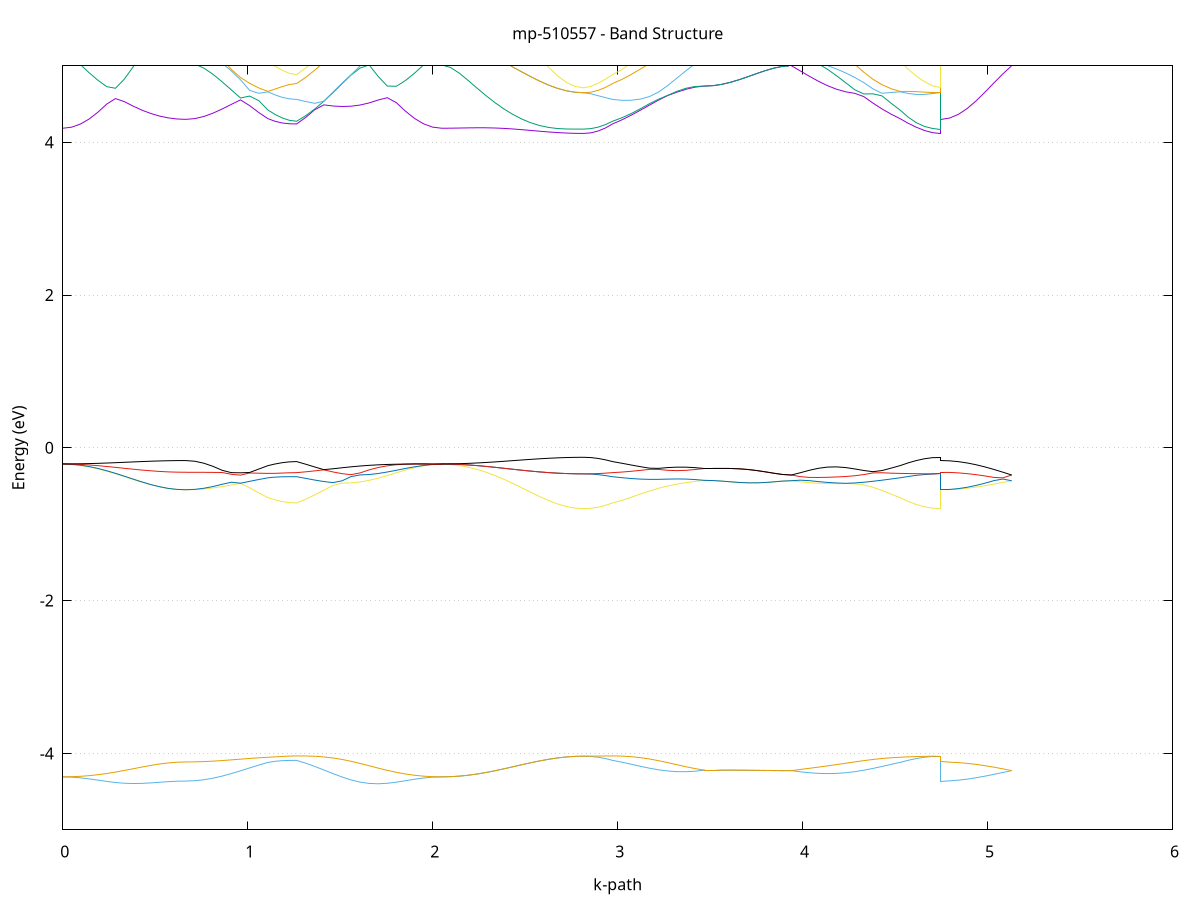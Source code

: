 set title 'mp-510557 - Band Structure'
set xlabel 'k-path'
set ylabel 'Energy (eV)'
set grid y
set yrange [-5:5]
set terminal png size 800,600
set output 'mp-510557_bands_gnuplot.png'
plot '-' using 1:2 with lines notitle, '-' using 1:2 with lines notitle, '-' using 1:2 with lines notitle, '-' using 1:2 with lines notitle, '-' using 1:2 with lines notitle, '-' using 1:2 with lines notitle, '-' using 1:2 with lines notitle, '-' using 1:2 with lines notitle, '-' using 1:2 with lines notitle, '-' using 1:2 with lines notitle, '-' using 1:2 with lines notitle, '-' using 1:2 with lines notitle, '-' using 1:2 with lines notitle, '-' using 1:2 with lines notitle, '-' using 1:2 with lines notitle, '-' using 1:2 with lines notitle, '-' using 1:2 with lines notitle, '-' using 1:2 with lines notitle, '-' using 1:2 with lines notitle, '-' using 1:2 with lines notitle, '-' using 1:2 with lines notitle, '-' using 1:2 with lines notitle, '-' using 1:2 with lines notitle, '-' using 1:2 with lines notitle, '-' using 1:2 with lines notitle, '-' using 1:2 with lines notitle, '-' using 1:2 with lines notitle, '-' using 1:2 with lines notitle, '-' using 1:2 with lines notitle, '-' using 1:2 with lines notitle, '-' using 1:2 with lines notitle, '-' using 1:2 with lines notitle, '-' using 1:2 with lines notitle, '-' using 1:2 with lines notitle, '-' using 1:2 with lines notitle, '-' using 1:2 with lines notitle, '-' using 1:2 with lines notitle, '-' using 1:2 with lines notitle, '-' using 1:2 with lines notitle, '-' using 1:2 with lines notitle, '-' using 1:2 with lines notitle, '-' using 1:2 with lines notitle, '-' using 1:2 with lines notitle, '-' using 1:2 with lines notitle, '-' using 1:2 with lines notitle, '-' using 1:2 with lines notitle, '-' using 1:2 with lines notitle, '-' using 1:2 with lines notitle, '-' using 1:2 with lines notitle, '-' using 1:2 with lines notitle, '-' using 1:2 with lines notitle, '-' using 1:2 with lines notitle, '-' using 1:2 with lines notitle, '-' using 1:2 with lines notitle, '-' using 1:2 with lines notitle, '-' using 1:2 with lines notitle, '-' using 1:2 with lines notitle, '-' using 1:2 with lines notitle, '-' using 1:2 with lines notitle, '-' using 1:2 with lines notitle, '-' using 1:2 with lines notitle, '-' using 1:2 with lines notitle, '-' using 1:2 with lines notitle, '-' using 1:2 with lines notitle
0.000000 -22.004811
0.047446 -22.004511
0.094892 -22.003811
0.142338 -22.002511
0.189784 -22.000911
0.237230 -21.999011
0.284676 -21.996811
0.332122 -21.994411
0.379568 -21.992111
0.427014 -21.989911
0.474460 -21.987911
0.521906 -21.986311
0.569352 -21.985011
0.616798 -21.984211
0.664244 -21.983911
0.664244 -21.983911
0.713681 -21.983811
0.763119 -21.983411
0.812556 -21.982711
0.861994 -21.981911
0.911431 -21.980911
0.960869 -21.979911
1.010306 -21.978711
1.059743 -21.977611
1.109181 -21.977311
1.109181 -21.977311
1.147949 -21.977811
1.186718 -21.978111
1.225486 -21.978311
1.264254 -21.978411
1.264254 -21.978411
1.313274 -21.977511
1.362293 -21.977811
1.411312 -21.979411
1.460332 -21.981311
1.509351 -21.983411
1.558370 -21.985811
1.607390 -21.988311
1.656409 -21.990911
1.705428 -21.993611
1.754448 -21.996111
1.803467 -21.998511
1.852486 -22.000611
1.901506 -22.002411
1.950525 -22.003711
1.999544 -22.004511
2.048564 -22.004811
2.048564 -22.004811
2.096615 -22.004611
2.144667 -22.003811
2.192718 -22.002611
2.240770 -22.001111
2.288822 -21.999111
2.336873 -21.996911
2.384925 -21.994611
2.432977 -21.992211
2.481028 -21.989611
2.529080 -21.987311
2.577131 -21.985211
2.625183 -21.983211
2.673235 -21.981711
2.721286 -21.980611
2.769338 -21.979911
2.817390 -21.979711
2.817390 -21.979711
2.856158 -21.979611
2.894926 -21.979311
2.933695 -21.978911
2.972463 -21.978411
2.972463 -21.978411
3.022138 -21.978011
3.071812 -21.977811
3.121487 -21.977711
3.171162 -21.977811
3.220837 -21.977911
3.270511 -21.978111
3.320186 -21.978311
3.369861 -21.978511
3.419535 -21.978611
3.469210 -21.978611
3.469210 -21.978611
3.516179 -21.978611
3.563148 -21.978511
3.610118 -21.978311
3.657087 -21.978111
3.704056 -21.977911
3.751025 -21.977611
3.797994 -21.977411
3.844963 -21.977311
3.891932 -21.977211
3.938901 -21.977111
3.938901 -21.977111
3.987901 -21.977911
4.036901 -21.978611
4.085901 -21.979111
4.134901 -21.979411
4.183901 -21.979611
4.232901 -21.979611
4.281901 -21.979411
4.330900 -21.979011
4.379900 -21.978511
4.428900 -21.978011
4.477900 -21.977311
4.526900 -21.977311
4.526900 -21.977311
4.570761 -21.978111
4.614623 -21.978711
4.658484 -21.979211
4.702345 -21.979511
4.746207 -21.979711
4.746207 -21.983911
4.794259 -21.983811
4.842310 -21.983411
4.890362 -21.982811
4.938413 -21.981911
4.986465 -21.980911
5.034517 -21.979711
5.082568 -21.978511
5.130620 -21.977111
e
0.000000 -21.961711
0.047446 -21.961711
0.094892 -21.962011
0.142338 -21.962511
0.189784 -21.963211
0.237230 -21.964111
0.284676 -21.965011
0.332122 -21.966011
0.379568 -21.966911
0.427014 -21.967811
0.474460 -21.968611
0.521906 -21.969311
0.569352 -21.969811
0.616798 -21.970211
0.664244 -21.970211
0.664244 -21.970211
0.713681 -21.970411
0.763119 -21.970811
0.812556 -21.971411
0.861994 -21.972111
0.911431 -21.973111
0.960869 -21.974211
1.010306 -21.975211
1.059743 -21.976311
1.109181 -21.976611
1.109181 -21.976611
1.147949 -21.976111
1.186718 -21.975811
1.225486 -21.975611
1.264254 -21.975511
1.264254 -21.975511
1.313274 -21.976611
1.362293 -21.976411
1.411312 -21.975211
1.460332 -21.973911
1.509351 -21.972511
1.558370 -21.971011
1.607390 -21.969611
1.656409 -21.968111
1.705428 -21.966811
1.754448 -21.965511
1.803467 -21.964311
1.852486 -21.963411
1.901506 -21.962611
1.950525 -21.962111
1.999544 -21.961711
2.048564 -21.961711
2.048564 -21.961711
2.096615 -21.961811
2.144667 -21.962211
2.192718 -21.962711
2.240770 -21.963511
2.288822 -21.964411
2.336873 -21.965611
2.384925 -21.966811
2.432977 -21.968011
2.481028 -21.969311
2.529080 -21.970411
2.577131 -21.971511
2.625183 -21.972411
2.673235 -21.973211
2.721286 -21.973811
2.769338 -21.974011
2.817390 -21.974111
2.817390 -21.974111
2.856158 -21.974211
2.894926 -21.974611
2.933695 -21.975011
2.972463 -21.975511
2.972463 -21.975511
3.022138 -21.976111
3.071812 -21.976611
3.121487 -21.977011
3.171162 -21.977411
3.220837 -21.977811
3.270511 -21.978111
3.320186 -21.978311
3.369861 -21.978411
3.419535 -21.978511
3.469210 -21.978611
3.469210 -21.978611
3.516179 -21.978611
3.563148 -21.978511
3.610118 -21.978311
3.657087 -21.978111
3.704056 -21.977911
3.751025 -21.977611
3.797994 -21.977411
3.844963 -21.977311
3.891932 -21.977211
3.938901 -21.977111
3.938901 -21.977111
3.987901 -21.976411
4.036901 -21.975811
4.085901 -21.975311
4.134901 -21.975111
4.183901 -21.975011
4.232901 -21.975011
4.281901 -21.975111
4.330900 -21.975311
4.379900 -21.975711
4.428900 -21.976111
4.477900 -21.976711
4.526900 -21.976611
4.526900 -21.976611
4.570761 -21.975811
4.614623 -21.975111
4.658484 -21.974611
4.702345 -21.974311
4.746207 -21.974111
4.746207 -21.970211
4.794259 -21.970411
4.842310 -21.970811
4.890362 -21.971411
4.938413 -21.972311
4.986465 -21.973311
5.034517 -21.974511
5.082568 -21.975811
5.130620 -21.977111
e
0.000000 -20.274911
0.047446 -20.275011
0.094892 -20.275311
0.142338 -20.275811
0.189784 -20.276611
0.237230 -20.277411
0.284676 -20.278411
0.332122 -20.279411
0.379568 -20.280511
0.427014 -20.281411
0.474460 -20.282311
0.521906 -20.283111
0.569352 -20.283711
0.616798 -20.284011
0.664244 -20.284111
0.664244 -20.284111
0.713681 -20.283811
0.763119 -20.283011
0.812556 -20.281611
0.861994 -20.279811
0.911431 -20.277611
0.960869 -20.275211
1.010306 -20.272711
1.059743 -20.270211
1.109181 -20.267911
1.109181 -20.267911
1.147949 -20.266811
1.186718 -20.266011
1.225486 -20.265511
1.264254 -20.265311
1.264254 -20.265311
1.313274 -20.267011
1.362293 -20.269011
1.411312 -20.271011
1.460332 -20.272911
1.509351 -20.274611
1.558370 -20.275911
1.607390 -20.276911
1.656409 -20.277411
1.705428 -20.277611
1.754448 -20.277411
1.803467 -20.277011
1.852486 -20.276411
1.901506 -20.275811
1.950525 -20.275311
1.999544 -20.275011
2.048564 -20.274911
2.048564 -20.274911
2.096615 -20.274311
2.144667 -20.272711
2.192718 -20.270011
2.240770 -20.266411
2.288822 -20.262011
2.336873 -20.257011
2.384925 -20.251511
2.432977 -20.245711
2.481028 -20.240011
2.529080 -20.239611
2.577131 -20.246111
2.625183 -20.251711
2.673235 -20.256311
2.721286 -20.259711
2.769338 -20.261811
2.817390 -20.262511
2.817390 -20.262511
2.856158 -20.262711
2.894926 -20.263311
2.933695 -20.264111
2.972463 -20.265311
2.972463 -20.265311
3.022138 -20.265911
3.071812 -20.265711
3.121487 -20.264711
3.171162 -20.262911
3.220837 -20.260311
3.270511 -20.257011
3.320186 -20.253111
3.369861 -20.248811
3.419535 -20.244111
3.469210 -20.239311
3.469210 -20.239311
3.516179 -20.239411
3.563148 -20.239711
3.610118 -20.240111
3.657087 -20.240711
3.704056 -20.241311
3.751025 -20.241911
3.797994 -20.242411
3.844963 -20.242811
3.891932 -20.243111
3.938901 -20.243211
3.938901 -20.243211
3.987901 -20.248411
4.036901 -20.253311
4.085901 -20.257711
4.134901 -20.261511
4.183901 -20.264611
4.232901 -20.267111
4.281901 -20.268911
4.330900 -20.270011
4.379900 -20.270411
4.428900 -20.270111
4.477900 -20.269311
4.526900 -20.267911
4.526900 -20.267911
4.570761 -20.266111
4.614623 -20.264611
4.658484 -20.263511
4.702345 -20.262811
4.746207 -20.262511
4.746207 -20.284111
4.794259 -20.283311
4.842310 -20.281011
4.890362 -20.277311
4.938413 -20.272211
4.986465 -20.266011
5.034517 -20.259011
5.082568 -20.251211
5.130620 -20.243211
e
0.000000 -20.187311
0.047446 -20.187511
0.094892 -20.188011
0.142338 -20.188811
0.189784 -20.189911
0.237230 -20.191311
0.284676 -20.192811
0.332122 -20.194311
0.379568 -20.195911
0.427014 -20.197411
0.474460 -20.198711
0.521906 -20.199811
0.569352 -20.200611
0.616798 -20.201111
0.664244 -20.201311
0.664244 -20.201311
0.713681 -20.201511
0.763119 -20.202111
0.812556 -20.203011
0.861994 -20.204311
0.911431 -20.205811
0.960869 -20.207411
1.010306 -20.209111
1.059743 -20.210811
1.109181 -20.212411
1.109181 -20.212411
1.147949 -20.213111
1.186718 -20.213611
1.225486 -20.214011
1.264254 -20.214111
1.264254 -20.214111
1.313274 -20.212711
1.362293 -20.211111
1.411312 -20.209211
1.460332 -20.207111
1.509351 -20.204811
1.558370 -20.202511
1.607390 -20.200111
1.656409 -20.197811
1.705428 -20.195611
1.754448 -20.193611
1.803467 -20.191811
1.852486 -20.190211
1.901506 -20.189011
1.950525 -20.188111
1.999544 -20.187511
2.048564 -20.187311
2.048564 -20.187311
2.096615 -20.188011
2.144667 -20.190211
2.192718 -20.193811
2.240770 -20.198511
2.288822 -20.204311
2.336873 -20.210811
2.384925 -20.217911
2.432977 -20.225311
2.481028 -20.232611
2.529080 -20.234411
2.577131 -20.229311
2.625183 -20.224811
2.673235 -20.221111
2.721286 -20.218311
2.769338 -20.216611
2.817390 -20.216011
2.817390 -20.216011
2.856158 -20.215911
2.894926 -20.215511
2.933695 -20.214911
2.972463 -20.214111
2.972463 -20.214111
3.022138 -20.213611
3.071812 -20.213911
3.121487 -20.214911
3.171162 -20.216611
3.220837 -20.219011
3.270511 -20.222111
3.320186 -20.225811
3.369861 -20.230011
3.419535 -20.234611
3.469210 -20.239311
3.469210 -20.239311
3.516179 -20.239411
3.563148 -20.239711
3.610118 -20.240111
3.657087 -20.240711
3.704056 -20.241311
3.751025 -20.241911
3.797994 -20.242411
3.844963 -20.242811
3.891932 -20.243111
3.938901 -20.243211
3.938901 -20.243211
3.987901 -20.237811
4.036901 -20.232611
4.085901 -20.227811
4.134901 -20.223411
4.183901 -20.219611
4.232901 -20.216511
4.281901 -20.214111
4.330900 -20.212411
4.379900 -20.211511
4.428900 -20.211211
4.477900 -20.211511
4.526900 -20.212411
4.526900 -20.212411
4.570761 -20.213611
4.614623 -20.214611
4.658484 -20.215411
4.702345 -20.215911
4.746207 -20.216011
4.746207 -20.201311
4.794259 -20.202111
4.842310 -20.204511
4.890362 -20.208411
4.938413 -20.213711
4.986465 -20.220011
5.034517 -20.227311
5.082568 -20.235111
5.130620 -20.243211
e
0.000000 -17.694111
0.047446 -17.694111
0.094892 -17.694111
0.142338 -17.694211
0.189784 -17.694311
0.237230 -17.694411
0.284676 -17.694511
0.332122 -17.694611
0.379568 -17.694811
0.427014 -17.694911
0.474460 -17.695011
0.521906 -17.695111
0.569352 -17.695111
0.616798 -17.695211
0.664244 -17.695211
0.664244 -17.695211
0.713681 -17.695211
0.763119 -17.695311
0.812556 -17.695411
0.861994 -17.695511
0.911431 -17.695611
0.960869 -17.695811
1.010306 -17.696011
1.059743 -17.696211
1.109181 -17.696311
1.109181 -17.696311
1.147949 -17.696511
1.186718 -17.696611
1.225486 -17.696711
1.264254 -17.696811
1.264254 -17.696811
1.313274 -17.696811
1.362293 -17.696711
1.411312 -17.696711
1.460332 -17.696611
1.509351 -17.696411
1.558370 -17.696211
1.607390 -17.696011
1.656409 -17.695811
1.705428 -17.695511
1.754448 -17.695211
1.803467 -17.694911
1.852486 -17.694611
1.901506 -17.694411
1.950525 -17.694211
1.999544 -17.694111
2.048564 -17.694111
2.048564 -17.694111
2.096615 -17.694111
2.144667 -17.694211
2.192718 -17.694311
2.240770 -17.694511
2.288822 -17.694711
2.336873 -17.694911
2.384925 -17.695211
2.432977 -17.695511
2.481028 -17.695711
2.529080 -17.696011
2.577131 -17.696211
2.625183 -17.696411
2.673235 -17.696611
2.721286 -17.696711
2.769338 -17.696811
2.817390 -17.696811
2.817390 -17.696811
2.856158 -17.696811
2.894926 -17.696811
2.933695 -17.696811
2.972463 -17.696811
2.972463 -17.696811
3.022138 -17.696811
3.071812 -17.696611
3.121487 -17.696411
3.171162 -17.696111
3.220837 -17.695611
3.270511 -17.695011
3.320186 -17.694311
3.369861 -17.693611
3.419535 -17.692911
3.469210 -17.692211
3.469210 -17.692211
3.516179 -17.692111
3.563148 -17.691911
3.610118 -17.691511
3.657087 -17.691111
3.704056 -17.690611
3.751025 -17.690111
3.797994 -17.689711
3.844963 -17.689411
3.891932 -17.689111
3.938901 -17.689111
3.938901 -17.689111
3.987901 -17.689911
4.036901 -17.690811
4.085901 -17.691711
4.134901 -17.692611
4.183901 -17.693411
4.232901 -17.694111
4.281901 -17.694711
4.330900 -17.695211
4.379900 -17.695611
4.428900 -17.695911
4.477900 -17.696211
4.526900 -17.696311
4.526900 -17.696311
4.570761 -17.696511
4.614623 -17.696611
4.658484 -17.696711
4.702345 -17.696811
4.746207 -17.696811
4.746207 -17.695211
4.794259 -17.695111
4.842310 -17.694711
4.890362 -17.694111
4.938413 -17.693411
4.986465 -17.692411
5.034517 -17.691411
5.082568 -17.690211
5.130620 -17.689111
e
0.000000 -17.694111
0.047446 -17.693911
0.094892 -17.693511
0.142338 -17.692911
0.189784 -17.692011
0.237230 -17.691011
0.284676 -17.689911
0.332122 -17.688711
0.379568 -17.687511
0.427014 -17.686311
0.474460 -17.685311
0.521906 -17.684411
0.569352 -17.683711
0.616798 -17.683411
0.664244 -17.683211
0.664244 -17.683211
0.713681 -17.683411
0.763119 -17.683911
0.812556 -17.684811
0.861994 -17.685911
0.911431 -17.687311
0.960869 -17.688811
1.010306 -17.690411
1.059743 -17.692011
1.109181 -17.693411
1.109181 -17.693411
1.147949 -17.694111
1.186718 -17.694511
1.225486 -17.694811
1.264254 -17.694911
1.264254 -17.694911
1.313274 -17.693611
1.362293 -17.692311
1.411312 -17.691011
1.460332 -17.689911
1.509351 -17.689011
1.558370 -17.688511
1.607390 -17.688311
1.656409 -17.688511
1.705428 -17.689111
1.754448 -17.689811
1.803467 -17.690811
1.852486 -17.691811
1.901506 -17.692711
1.950525 -17.693411
1.999544 -17.693911
2.048564 -17.694111
2.048564 -17.694111
2.096615 -17.694111
2.144667 -17.694211
2.192718 -17.694311
2.240770 -17.694511
2.288822 -17.694711
2.336873 -17.694911
2.384925 -17.695211
2.432977 -17.695511
2.481028 -17.695711
2.529080 -17.695911
2.577131 -17.696211
2.625183 -17.696411
2.673235 -17.696611
2.721286 -17.696711
2.769338 -17.696811
2.817390 -17.696811
2.817390 -17.696811
2.856158 -17.696611
2.894926 -17.696311
2.933695 -17.695711
2.972463 -17.694911
2.972463 -17.694911
3.022138 -17.694111
3.071812 -17.693311
3.121487 -17.692511
3.171162 -17.691911
3.220837 -17.691411
3.270511 -17.691111
3.320186 -17.691111
3.369861 -17.691211
3.419535 -17.691611
3.469210 -17.692211
3.469210 -17.692211
3.516179 -17.692111
3.563148 -17.691911
3.610118 -17.691511
3.657087 -17.691111
3.704056 -17.690611
3.751025 -17.690111
3.797994 -17.689711
3.844963 -17.689411
3.891932 -17.689111
3.938901 -17.689111
3.938901 -17.689111
3.987901 -17.688311
4.036901 -17.687811
4.085901 -17.687411
4.134901 -17.687311
4.183901 -17.687411
4.232901 -17.687811
4.281901 -17.688411
4.330900 -17.689211
4.379900 -17.690211
4.428900 -17.691311
4.477900 -17.692411
4.526900 -17.693411
4.526900 -17.693411
4.570761 -17.694611
4.614623 -17.695511
4.658484 -17.696211
4.702345 -17.696611
4.746207 -17.696811
4.746207 -17.683211
4.794259 -17.683311
4.842310 -17.683611
4.890362 -17.684211
4.938413 -17.684911
4.986465 -17.685811
5.034517 -17.686811
5.082568 -17.687911
5.130620 -17.689111
e
0.000000 -7.556711
0.047446 -7.560211
0.094892 -7.570411
0.142338 -7.586011
0.189784 -7.605611
0.237230 -7.627411
0.284676 -7.650211
0.332122 -7.672711
0.379568 -7.693911
0.427014 -7.713111
0.474460 -7.729711
0.521906 -7.743011
0.569352 -7.752811
0.616798 -7.758711
0.664244 -7.760711
0.664244 -7.760711
0.713681 -7.766111
0.763119 -7.780011
0.812556 -7.798311
0.861994 -7.817711
0.911431 -7.836211
0.960869 -7.852611
1.010306 -7.866211
1.059743 -7.877011
1.109181 -7.885011
1.109181 -7.885011
1.147949 -7.888111
1.186718 -7.889911
1.225486 -7.890811
1.264254 -7.891111
1.264254 -7.891111
1.313274 -7.884911
1.362293 -7.875411
1.411312 -7.862211
1.460332 -7.844811
1.509351 -7.823411
1.558370 -7.798111
1.607390 -7.769511
1.656409 -7.738311
1.705428 -7.705811
1.754448 -7.673111
1.803467 -7.641911
1.852486 -7.613611
1.901506 -7.589811
1.950525 -7.571711
1.999544 -7.560511
2.048564 -7.556711
2.048564 -7.556711
2.096615 -7.549111
2.144667 -7.526311
2.192718 -7.489111
2.240770 -7.438411
2.288822 -7.375511
2.336873 -7.332611
2.384925 -7.364511
2.432977 -7.460811
2.481028 -7.552811
2.529080 -7.637711
2.577131 -7.713311
2.625183 -7.777611
2.673235 -7.829111
2.721286 -7.866711
2.769338 -7.889611
2.817390 -7.897311
2.817390 -7.897311
2.856158 -7.897011
2.894926 -7.896111
2.933695 -7.894211
2.972463 -7.891111
2.972463 -7.891111
3.022138 -7.882611
3.071812 -7.863311
3.121487 -7.833311
3.171162 -7.793111
3.220837 -7.743111
3.270511 -7.684211
3.320186 -7.617611
3.369861 -7.545511
3.419535 -7.471511
3.469210 -7.405411
3.469210 -7.405411
3.516179 -7.409311
3.563148 -7.421011
3.610118 -7.439011
3.657087 -7.460711
3.704056 -7.482911
3.751025 -7.503411
3.797994 -7.520511
3.844963 -7.533411
3.891932 -7.541311
3.938901 -7.543911
3.938901 -7.543911
3.987901 -7.552011
4.036901 -7.562811
4.085901 -7.583811
4.134901 -7.621911
4.183901 -7.669811
4.232901 -7.718211
4.281901 -7.762811
4.330900 -7.801811
4.379900 -7.834111
4.428900 -7.858911
4.477900 -7.876011
4.526900 -7.885011
4.526900 -7.885011
4.570761 -7.890111
4.614623 -7.893611
4.658484 -7.895811
4.702345 -7.896911
4.746207 -7.897311
4.746207 -7.760711
4.794259 -7.753011
4.842310 -7.729911
4.890362 -7.691911
4.938413 -7.639911
4.986465 -7.579411
5.034517 -7.568111
5.082568 -7.556011
5.130620 -7.543911
e
0.000000 -7.197511
0.047446 -7.203311
0.094892 -7.220311
0.142338 -7.247311
0.189784 -7.282711
0.237230 -7.324311
0.284676 -7.369411
0.332122 -7.415811
0.379568 -7.460911
0.427014 -7.502711
0.474460 -7.539311
0.521906 -7.569411
0.569352 -7.591611
0.616798 -7.605311
0.664244 -7.609911
0.664244 -7.609911
0.713681 -7.605511
0.763119 -7.594411
0.812556 -7.580511
0.861994 -7.567011
0.911431 -7.555311
0.960869 -7.546411
1.010306 -7.540211
1.059743 -7.536411
1.109181 -7.534611
1.109181 -7.534611
1.147949 -7.532711
1.186718 -7.528111
1.225486 -7.520711
1.264254 -7.513411
1.264254 -7.513411
1.313274 -7.497611
1.362293 -7.477611
1.411312 -7.453611
1.460332 -7.426211
1.509351 -7.396011
1.558370 -7.364011
1.607390 -7.339411
1.656409 -7.315811
1.705428 -7.293211
1.754448 -7.271911
1.803467 -7.252111
1.852486 -7.234311
1.901506 -7.219111
1.950525 -7.207411
1.999544 -7.200011
2.048564 -7.197511
2.048564 -7.197511
2.096615 -7.207411
2.144667 -7.225411
2.192718 -7.247611
2.240770 -7.273411
2.288822 -7.302111
2.336873 -7.332611
2.384925 -7.363811
2.432977 -7.394711
2.481028 -7.424311
2.529080 -7.451611
2.577131 -7.475811
2.625183 -7.496511
2.673235 -7.513111
2.721286 -7.525211
2.769338 -7.532511
2.817390 -7.535011
2.817390 -7.535011
2.856158 -7.533611
2.894926 -7.529611
2.933695 -7.522811
2.972463 -7.513411
2.972463 -7.513411
3.022138 -7.502411
3.071812 -7.487511
3.121487 -7.469511
3.171162 -7.449211
3.220837 -7.427711
3.270511 -7.406211
3.320186 -7.386211
3.369861 -7.370811
3.419535 -7.370111
3.469210 -7.405411
3.469210 -7.405411
3.516179 -7.409311
3.563148 -7.421011
3.610118 -7.439011
3.657087 -7.460711
3.704056 -7.482911
3.751025 -7.503411
3.797994 -7.520511
3.844963 -7.533411
3.891932 -7.541311
3.938901 -7.543911
3.938901 -7.543911
3.987901 -7.533211
4.036901 -7.517011
4.085901 -7.497611
4.134901 -7.511311
4.183901 -7.521311
4.232901 -7.526011
4.281901 -7.528811
4.330900 -7.530911
4.379900 -7.532711
4.428900 -7.534011
4.477900 -7.534811
4.526900 -7.534611
4.526900 -7.534611
4.570761 -7.534011
4.614623 -7.534211
4.658484 -7.534511
4.702345 -7.534911
4.746207 -7.535011
4.746207 -7.609911
4.794259 -7.608511
4.842310 -7.604611
4.890362 -7.598211
4.938413 -7.589711
4.986465 -7.574911
5.034517 -7.521711
5.082568 -7.532311
5.130620 -7.543911
e
0.000000 -7.197511
0.047446 -7.194811
0.094892 -7.203311
0.142338 -7.228011
0.189784 -7.258611
0.237230 -7.292411
0.284676 -7.327211
0.332122 -7.361211
0.379568 -7.393011
0.427014 -7.421511
0.474460 -7.445711
0.521906 -7.465211
0.569352 -7.479411
0.616798 -7.488111
0.664244 -7.491011
0.664244 -7.491011
0.713681 -7.485511
0.763119 -7.469411
0.812556 -7.442911
0.861994 -7.406711
0.911431 -7.361611
0.960869 -7.308811
1.010306 -7.337911
1.059743 -7.390011
1.109181 -7.436011
1.109181 -7.436011
1.147949 -7.458411
1.186718 -7.478111
1.225486 -7.494811
1.264254 -7.505311
1.264254 -7.505311
1.313274 -7.485911
1.362293 -7.463611
1.411312 -7.439411
1.460332 -7.414311
1.509351 -7.389011
1.558370 -7.363911
1.607390 -7.331611
1.656409 -7.300411
1.705428 -7.272111
1.754448 -7.257211
1.803467 -7.244611
1.852486 -7.228511
1.901506 -7.211411
1.950525 -7.201011
1.999544 -7.198311
2.048564 -7.197511
2.048564 -7.197511
2.096615 -7.207411
2.144667 -7.225411
2.192718 -7.247611
2.240770 -7.273411
2.288822 -7.302111
2.336873 -7.302211
2.384925 -7.363811
2.432977 -7.394711
2.481028 -7.424311
2.529080 -7.451611
2.577131 -7.475811
2.625183 -7.496511
2.673235 -7.513111
2.721286 -7.525211
2.769338 -7.532511
2.817390 -7.535011
2.817390 -7.535011
2.856158 -7.533011
2.894926 -7.527211
2.933695 -7.517811
2.972463 -7.505311
2.972463 -7.505311
3.022138 -7.491611
3.071812 -7.473111
3.121487 -7.450111
3.171162 -7.423011
3.220837 -7.391911
3.270511 -7.357311
3.320186 -7.319511
3.369861 -7.279511
3.419535 -7.259011
3.469210 -7.262811
3.469210 -7.262811
3.516179 -7.272511
3.563148 -7.288911
3.610118 -7.301711
3.657087 -7.309711
3.704056 -7.314211
3.751025 -7.316511
3.797994 -7.317611
3.844963 -7.318111
3.891932 -7.318211
3.938901 -7.318211
3.938901 -7.318211
3.987901 -7.381811
4.036901 -7.440211
4.085901 -7.483011
4.134901 -7.466911
4.183901 -7.435411
4.232901 -7.399311
4.281901 -7.359111
4.330900 -7.315511
4.379900 -7.316911
4.428900 -7.361111
4.477900 -7.401211
4.526900 -7.436011
4.526900 -7.436011
4.570761 -7.470611
4.614623 -7.498311
4.658484 -7.518511
4.702345 -7.530911
4.746207 -7.535011
4.746207 -7.491011
4.794259 -7.491811
4.842310 -7.494411
4.890362 -7.498611
4.938413 -7.504711
4.986465 -7.512411
5.034517 -7.498411
5.082568 -7.412211
5.130620 -7.318211
e
0.000000 -7.181311
0.047446 -7.187011
0.094892 -7.187311
0.142338 -7.175711
0.189784 -7.161311
0.237230 -7.145211
0.284676 -7.128111
0.332122 -7.111011
0.379568 -7.094411
0.427014 -7.079111
0.474460 -7.065511
0.521906 -7.054311
0.569352 -7.045911
0.616798 -7.040711
0.664244 -7.038911
0.664244 -7.038911
0.713681 -7.048511
0.763119 -7.075811
0.812556 -7.117211
0.861994 -7.168111
0.911431 -7.224211
0.960869 -7.281811
1.010306 -7.249711
1.059743 -7.186211
1.109181 -7.120711
1.109181 -7.120711
1.147949 -7.084911
1.186718 -7.052111
1.225486 -7.026211
1.264254 -7.015211
1.264254 -7.015211
1.313274 -7.063111
1.362293 -7.110111
1.411312 -7.153211
1.460332 -7.190611
1.509351 -7.221011
1.558370 -7.243711
1.607390 -7.258411
1.656409 -7.265111
1.705428 -7.264511
1.754448 -7.248011
1.803467 -7.229111
1.852486 -7.215411
1.901506 -7.206411
1.950525 -7.196011
1.999544 -7.185211
2.048564 -7.181311
2.048564 -7.181311
2.096615 -7.173211
2.144667 -7.160511
2.192718 -7.146411
2.240770 -7.130611
2.288822 -7.172211
2.336873 -7.267011
2.384925 -7.220811
2.432977 -7.133811
2.481028 -7.044411
2.529080 -7.003111
2.577131 -6.981311
2.625183 -6.961611
2.673235 -6.944911
2.721286 -6.932211
2.769338 -6.924311
2.817390 -6.921611
2.817390 -6.921611
2.856158 -6.929011
2.894926 -6.949611
2.933695 -6.979711
2.972463 -7.015211
2.972463 -7.015211
3.022138 -7.046611
3.071812 -7.079011
3.121487 -7.110911
3.171162 -7.141211
3.220837 -7.169411
3.270511 -7.195311
3.320186 -7.218611
3.369861 -7.238411
3.419535 -7.238811
3.469210 -7.262811
3.469210 -7.262811
3.516179 -7.272511
3.563148 -7.288911
3.610118 -7.301711
3.657087 -7.309711
3.704056 -7.314211
3.751025 -7.316511
3.797994 -7.317611
3.844963 -7.318111
3.891932 -7.318211
3.938901 -7.318211
3.938901 -7.318211
3.987901 -7.252111
4.036901 -7.185311
4.085901 -7.127211
4.134901 -7.108911
4.183901 -7.135111
4.232901 -7.176211
4.281901 -7.222511
4.330900 -7.270111
4.379900 -7.269011
4.428900 -7.220311
4.477900 -7.170511
4.526900 -7.120711
4.526900 -7.120711
4.570761 -7.063211
4.614623 -7.009711
4.658484 -6.964311
4.702345 -6.933011
4.746207 -6.921611
4.746207 -7.038911
4.794259 -7.037511
4.842310 -7.033311
4.890362 -7.026411
4.938413 -7.017211
4.986465 -7.015611
5.034517 -7.117011
5.082568 -7.218911
5.130620 -7.318211
e
0.000000 -7.181311
0.047446 -7.177811
0.094892 -7.167511
0.142338 -7.150711
0.189784 -7.128311
0.237230 -7.101111
0.284676 -7.070511
0.332122 -7.037811
0.379568 -7.004611
0.427014 -6.972611
0.474460 -6.943511
0.521906 -6.919011
0.569352 -6.900311
0.616798 -6.888611
0.664244 -6.884611
0.664244 -6.884611
0.713681 -6.885211
0.763119 -6.886711
0.812556 -6.889111
0.861994 -6.892411
0.911431 -6.896211
0.960869 -6.900311
1.010306 -6.904611
1.059743 -6.908811
1.109181 -6.912711
1.109181 -6.912711
1.147949 -6.916911
1.186718 -6.925011
1.225486 -6.935211
1.264254 -6.940811
1.264254 -6.940811
1.313274 -6.954111
1.362293 -6.970111
1.411312 -6.988211
1.460332 -7.008011
1.509351 -7.028811
1.558370 -7.050011
1.607390 -7.071111
1.656409 -7.091511
1.705428 -7.110711
1.754448 -7.128311
1.803467 -7.143811
1.852486 -7.157011
1.901506 -7.167511
1.950525 -7.175111
1.999544 -7.179811
2.048564 -7.181311
2.048564 -7.181311
2.096615 -7.173211
2.144667 -7.160511
2.192718 -7.146411
2.240770 -7.130611
2.288822 -7.112811
2.336873 -7.093011
2.384925 -7.071711
2.432977 -7.049111
2.481028 -7.025911
2.529080 -7.003111
2.577131 -6.981311
2.625183 -6.961611
2.673235 -6.944911
2.721286 -6.932211
2.769338 -6.924311
2.817390 -6.921611
2.817390 -6.921611
2.856158 -6.922811
2.894926 -6.926511
2.933695 -6.932611
2.972463 -6.940811
2.972463 -6.940811
3.022138 -6.950911
3.071812 -6.966411
3.121487 -6.987511
3.171162 -7.014211
3.220837 -7.046811
3.270511 -7.085711
3.320186 -7.132311
3.369861 -7.186511
3.419535 -7.231411
3.469210 -7.185911
3.469210 -7.185911
3.516179 -7.171411
3.563148 -7.140811
3.610118 -7.106111
3.657087 -7.071811
3.704056 -7.040311
3.751025 -7.013211
3.797994 -6.991611
3.844963 -6.976011
3.891932 -6.966711
3.938901 -6.963611
3.938901 -6.963611
3.987901 -6.976711
4.036901 -6.994611
4.085901 -7.009411
4.134901 -6.991211
4.183901 -6.940711
4.232901 -6.923911
4.281901 -6.918611
4.330900 -6.914811
4.379900 -6.912211
4.428900 -6.910811
4.477900 -6.910911
4.526900 -6.912711
4.526900 -6.912711
4.570761 -6.915711
4.614623 -6.918211
4.658484 -6.920111
4.702345 -6.921211
4.746207 -6.921611
4.746207 -6.884611
4.794259 -6.886211
4.842310 -6.890811
4.890362 -6.898211
4.938413 -6.918211
4.986465 -7.005811
5.034517 -6.992811
5.082568 -6.978511
5.130620 -6.963611
e
0.000000 -6.898911
0.047446 -6.896811
0.094892 -6.890611
0.142338 -6.880311
0.189784 -6.866311
0.237230 -6.849011
0.284676 -6.828811
0.332122 -6.806411
0.379568 -6.782611
0.427014 -6.758411
0.474460 -6.735111
0.521906 -6.714211
0.569352 -6.697411
0.616798 -6.686411
0.664244 -6.682611
0.664244 -6.682611
0.713681 -6.682111
0.763119 -6.680511
0.812556 -6.677911
0.861994 -6.674611
0.911431 -6.670611
0.960869 -6.666211
1.010306 -6.661711
1.059743 -6.657311
1.109181 -6.653111
1.109181 -6.653111
1.147949 -6.651411
1.186718 -6.650511
1.225486 -6.650111
1.264254 -6.650011
1.264254 -6.650011
1.313274 -6.655911
1.362293 -6.664711
1.411312 -6.676811
1.460332 -6.692211
1.509351 -6.710811
1.558370 -6.732011
1.607390 -6.755111
1.656409 -6.779011
1.705428 -6.802811
1.754448 -6.825511
1.803467 -6.846311
1.852486 -6.864411
1.901506 -6.879111
1.950525 -6.890011
1.999544 -6.896711
2.048564 -6.898911
2.048564 -6.898911
2.096615 -6.911911
2.144667 -6.949411
2.192718 -7.008511
2.240770 -7.084411
2.288822 -7.112811
2.336873 -7.093011
2.384925 -7.071711
2.432977 -7.049111
2.481028 -7.025911
2.529080 -6.955811
2.577131 -6.871811
2.625183 -6.796011
2.673235 -6.732311
2.721286 -6.684011
2.769338 -6.653911
2.817390 -6.643611
2.817390 -6.643611
2.856158 -6.643911
2.894926 -6.645011
2.933695 -6.646911
2.972463 -6.650011
2.972463 -6.650011
3.022138 -6.660711
3.071812 -6.687411
3.121487 -6.729911
3.171162 -6.786711
3.220837 -6.854611
3.270511 -6.929211
3.320186 -7.004611
3.369861 -7.074111
3.419535 -7.134111
3.469210 -7.185911
3.469210 -7.185911
3.516179 -7.171411
3.563148 -7.140811
3.610118 -7.106111
3.657087 -7.071811
3.704056 -7.040311
3.751025 -7.013211
3.797994 -6.991611
3.844963 -6.976011
3.891932 -6.966711
3.938901 -6.963611
3.938901 -6.963611
3.987901 -6.954111
4.036901 -6.945811
4.085901 -6.938311
4.134901 -6.931211
4.183901 -6.919811
4.232901 -6.868211
4.281901 -6.808911
4.330900 -6.756211
4.379900 -6.713211
4.428900 -6.681511
4.477900 -6.661511
4.526900 -6.653111
4.526900 -6.653111
4.570761 -6.649911
4.614623 -6.647211
4.658484 -6.645211
4.702345 -6.644011
4.746207 -6.643611
4.746207 -6.682611
4.794259 -6.701911
4.842310 -6.754211
4.890362 -6.829111
4.938413 -6.908111
4.986465 -6.920211
5.034517 -6.933811
5.082568 -6.948411
5.130620 -6.963611
e
0.000000 -6.372011
0.047446 -6.365311
0.094892 -6.346311
0.142338 -6.317111
0.189784 -6.280611
0.237230 -6.290111
0.284676 -6.314811
0.332122 -6.329411
0.379568 -6.334511
0.427014 -6.331311
0.474460 -6.321711
0.521906 -6.308111
0.569352 -6.293911
0.616798 -6.282911
0.664244 -6.278711
0.664244 -6.278711
0.713681 -6.273211
0.763119 -6.257911
0.812556 -6.235711
0.861994 -6.210011
0.911431 -6.183611
0.960869 -6.158511
1.010306 -6.178211
1.059743 -6.214611
1.109181 -6.260911
1.109181 -6.260911
1.147949 -6.286411
1.186718 -6.307011
1.225486 -6.320411
1.264254 -6.325011
1.264254 -6.325011
1.313274 -6.275811
1.362293 -6.228811
1.411312 -6.203911
1.460332 -6.239311
1.509351 -6.273211
1.558370 -6.303111
1.607390 -6.326611
1.656409 -6.341111
1.705428 -6.344211
1.754448 -6.334411
1.803467 -6.310811
1.852486 -6.277811
1.901506 -6.314511
1.950525 -6.344811
1.999544 -6.364911
2.048564 -6.372011
2.048564 -6.372011
2.096615 -6.369611
2.144667 -6.362511
2.192718 -6.350911
2.240770 -6.335311
2.288822 -6.316111
2.336873 -6.294011
2.384925 -6.269811
2.432977 -6.272711
2.481028 -6.304711
2.529080 -6.333911
2.577131 -6.359711
2.625183 -6.381711
2.673235 -6.399411
2.721286 -6.412311
2.769338 -6.420111
2.817390 -6.422811
2.817390 -6.422811
2.856158 -6.415011
2.894926 -6.393511
2.933695 -6.362111
2.972463 -6.325011
2.972463 -6.325011
3.022138 -6.293411
3.071812 -6.263311
3.121487 -6.237011
3.171162 -6.215611
3.220837 -6.198811
3.270511 -6.185611
3.320186 -6.175011
3.369861 -6.166211
3.419535 -6.158611
3.469210 -6.151911
3.469210 -6.151911
3.516179 -6.155611
3.563148 -6.164611
3.610118 -6.175111
3.657087 -6.183511
3.704056 -6.187811
3.751025 -6.186711
3.797994 -6.180011
3.844963 -6.168711
3.891932 -6.155911
3.938901 -6.149211
3.938901 -6.149211
3.987901 -6.160311
4.036901 -6.174611
4.085901 -6.187311
4.134901 -6.196511
4.183901 -6.201711
4.232901 -6.203011
4.281901 -6.201211
4.330900 -6.198011
4.379900 -6.197111
4.428900 -6.205011
4.477900 -6.227311
4.526900 -6.260911
4.526900 -6.260911
4.570761 -6.305111
4.614623 -6.348311
4.658484 -6.386111
4.702345 -6.412911
4.746207 -6.422811
4.746207 -6.278711
4.794259 -6.268711
4.842310 -6.243711
4.890362 -6.212411
4.938413 -6.181011
4.986465 -6.159311
5.034517 -6.159311
5.082568 -6.156211
5.130620 -6.149211
e
0.000000 -6.088011
0.047446 -6.112711
0.094892 -6.161611
0.142338 -6.211711
0.189784 -6.255411
0.237230 -6.240111
0.284676 -6.198411
0.332122 -6.158911
0.379568 -6.126011
0.427014 -6.107811
0.474460 -6.109711
0.521906 -6.122111
0.569352 -6.135511
0.616798 -6.145011
0.664244 -6.148411
0.664244 -6.148411
0.713681 -6.148311
0.763119 -6.148011
0.812556 -6.147711
0.861994 -6.148011
0.911431 -6.150211
0.960869 -6.157911
1.010306 -6.135811
1.059743 -6.116311
1.109181 -6.109511
1.109181 -6.109511
1.147949 -6.109911
1.186718 -6.109711
1.225486 -6.109411
1.264254 -6.109911
1.264254 -6.109911
1.313274 -6.137311
1.362293 -6.169211
1.411312 -6.188111
1.460332 -6.156411
1.509351 -6.135611
1.558370 -6.126711
1.607390 -6.129911
1.656409 -6.144611
1.705428 -6.169211
1.754448 -6.201611
1.803467 -6.238911
1.852486 -6.273911
1.901506 -6.225711
1.950525 -6.170111
1.999544 -6.115711
2.048564 -6.088011
2.048564 -6.088011
2.096615 -6.086611
2.144667 -6.082511
2.192718 -6.076411
2.240770 -6.119911
2.288822 -6.162011
2.336873 -6.201311
2.384925 -6.238211
2.432977 -6.244411
2.481028 -6.218711
2.529080 -6.193711
2.577131 -6.170411
2.625183 -6.149811
2.673235 -6.132711
2.721286 -6.119911
2.769338 -6.112011
2.817390 -6.109311
2.817390 -6.109311
2.856158 -6.109411
2.894926 -6.109611
2.933695 -6.109611
2.972463 -6.109911
2.972463 -6.109911
3.022138 -6.126211
3.071812 -6.139911
3.121487 -6.148611
3.171162 -6.151011
3.220837 -6.146811
3.270511 -6.137911
3.320186 -6.135611
3.369861 -6.140011
3.419535 -6.145611
3.469210 -6.151911
3.469210 -6.151911
3.516179 -6.155611
3.563148 -6.164611
3.610118 -6.175111
3.657087 -6.183511
3.704056 -6.187811
3.751025 -6.186711
3.797994 -6.180011
3.844963 -6.168711
3.891932 -6.155911
3.938901 -6.149211
3.938901 -6.149211
3.987901 -6.143011
4.036901 -6.135511
4.085901 -6.127311
4.134901 -6.124111
4.183901 -6.129411
4.232901 -6.132711
4.281901 -6.133711
4.330900 -6.132011
4.379900 -6.127411
4.428900 -6.120211
4.477900 -6.110811
4.526900 -6.109511
4.526900 -6.109511
4.570761 -6.110211
4.614623 -6.110111
4.658484 -6.109711
4.702345 -6.109411
4.746207 -6.109311
4.746207 -6.148411
4.794259 -6.149211
4.842310 -6.151311
4.890362 -6.154211
4.938413 -6.157211
4.986465 -6.152211
5.034517 -6.127111
5.082568 -6.137611
5.130620 -6.149211
e
0.000000 -6.088011
0.047446 -6.086611
0.094892 -6.082611
0.142338 -6.076511
0.189784 -6.068911
0.237230 -6.060911
0.284676 -6.053211
0.332122 -6.046411
0.379568 -6.041111
0.427014 -6.037311
0.474460 -6.034911
0.521906 -6.033611
0.569352 -6.033111
0.616798 -6.033011
0.664244 -6.033011
0.664244 -6.033011
0.713681 -6.037111
0.763119 -6.046911
0.812556 -6.058311
0.861994 -6.068211
0.911431 -6.075411
0.960869 -6.079511
1.010306 -6.096011
1.059743 -6.106211
1.109181 -6.100211
1.109181 -6.100211
1.147949 -6.100211
1.186718 -6.105111
1.225486 -6.108611
1.264254 -6.109311
1.264254 -6.109311
1.313274 -6.107711
1.362293 -6.104011
1.411312 -6.097511
1.460332 -6.087711
1.509351 -6.074711
1.558370 -6.058611
1.607390 -6.040011
1.656409 -6.019911
1.705428 -5.999111
1.754448 -5.993111
1.803467 -6.016311
1.852486 -6.039211
1.901506 -6.059411
1.950525 -6.075011
1.999544 -6.084711
2.048564 -6.088011
2.048564 -6.088011
2.096615 -6.086611
2.144667 -6.082511
2.192718 -6.076411
2.240770 -6.069211
2.288822 -6.062011
2.336873 -6.055711
2.384925 -6.051011
2.432977 -6.048411
2.481028 -6.048011
2.529080 -6.049611
2.577131 -6.052811
2.625183 -6.057011
2.673235 -6.061511
2.721286 -6.065311
2.769338 -6.068011
2.817390 -6.068911
2.817390 -6.068911
2.856158 -6.071611
2.894926 -6.079511
2.933695 -6.092511
2.972463 -6.109311
2.972463 -6.109311
3.022138 -6.108811
3.071812 -6.110111
3.121487 -6.112811
3.171162 -6.116511
3.220837 -6.120611
3.270511 -6.123211
3.320186 -6.113711
3.369861 -6.092911
3.419535 -6.068011
3.469210 -6.041711
3.469210 -6.041711
3.516179 -6.038711
3.563148 -6.032111
3.610118 -6.025811
3.657087 -6.022911
3.704056 -6.025411
3.751025 -6.033711
3.797994 -6.047111
3.844963 -6.063811
3.891932 -6.080111
3.938901 -6.088011
3.938901 -6.088011
3.987901 -6.098611
4.036901 -6.108411
4.085901 -6.117011
4.134901 -6.119111
4.183901 -6.111811
4.232901 -6.106111
4.281901 -6.102311
4.330900 -6.100811
4.379900 -6.101811
4.428900 -6.105411
4.477900 -6.108411
4.526900 -6.100211
4.526900 -6.100211
4.570761 -6.088811
4.614623 -6.080011
4.658484 -6.073811
4.702345 -6.070111
4.746207 -6.068911
4.746207 -6.033011
4.794259 -6.033711
4.842310 -6.035911
4.890362 -6.041411
4.938413 -6.072611
4.986465 -6.099411
5.034517 -6.121111
5.082568 -6.105811
5.130620 -6.088011
e
0.000000 -5.908411
0.047446 -5.910511
0.094892 -5.916711
0.142338 -5.926911
0.189784 -5.940611
0.237230 -5.957311
0.284676 -5.976111
0.332122 -5.995311
0.379568 -6.011611
0.427014 -6.017211
0.474460 -6.007011
0.521906 -5.989811
0.569352 -5.974311
0.616798 -5.964211
0.664244 -5.960711
0.664244 -5.960711
0.713681 -5.964411
0.763119 -5.975311
0.812556 -5.993111
0.861994 -6.017011
0.911431 -6.045311
0.960869 -6.074311
1.010306 -6.080811
1.059743 -6.080011
1.109181 -6.077811
1.109181 -6.077811
1.147949 -6.069311
1.186718 -6.058011
1.225486 -6.050511
1.264254 -6.047911
1.264254 -6.047911
1.313274 -6.033611
1.362293 -6.017011
1.411312 -5.999111
1.460332 -5.981711
1.509351 -5.966711
1.558370 -5.956511
1.607390 -5.953411
1.656409 -5.958911
1.705428 -5.972911
1.754448 -5.978611
1.803467 -5.959311
1.852486 -5.942111
1.901506 -5.927911
1.950525 -5.917211
1.999544 -5.910711
2.048564 -5.908411
2.048564 -5.908411
2.096615 -5.967811
2.144667 -6.023611
2.192718 -6.074111
2.240770 -6.069211
2.288822 -6.062011
2.336873 -6.055711
2.384925 -6.051011
2.432977 -6.048411
2.481028 -6.048011
2.529080 -6.049611
2.577131 -6.052811
2.625183 -6.057011
2.673235 -6.061511
2.721286 -6.065311
2.769338 -6.068011
2.817390 -6.068911
2.817390 -6.068911
2.856158 -6.067511
2.894926 -6.063511
2.933695 -6.056911
2.972463 -6.047911
2.972463 -6.047911
3.022138 -6.038211
3.071812 -6.025511
3.121487 -6.010711
3.171162 -5.996111
3.220837 -5.984711
3.270511 -5.979911
3.320186 -5.983811
3.369861 -5.996611
3.419535 -6.016911
3.469210 -6.041711
3.469210 -6.041711
3.516179 -6.038711
3.563148 -6.032111
3.610118 -6.025811
3.657087 -6.022911
3.704056 -6.025411
3.751025 -6.033711
3.797994 -6.047111
3.844963 -6.063811
3.891932 -6.080111
3.938901 -6.088011
3.938901 -6.088011
3.987901 -6.070411
4.036901 -6.047211
4.085901 -6.024311
4.134901 -6.005311
4.183901 -5.993611
4.232901 -5.992811
4.281901 -6.004411
4.330900 -6.025611
4.379900 -6.050111
4.428900 -6.068811
4.477900 -6.077111
4.526900 -6.077811
4.526900 -6.077811
4.570761 -6.075411
4.614623 -6.072911
4.658484 -6.070811
4.702345 -6.069411
4.746207 -6.068911
4.746207 -5.960711
4.794259 -5.976011
4.842310 -6.007611
4.890362 -6.039611
4.938413 -6.045011
4.986465 -6.052311
5.034517 -6.061711
5.082568 -6.073411
5.130620 -6.088011
e
0.000000 -5.905311
0.047446 -5.875911
0.094892 -5.812811
0.142338 -5.739811
0.189784 -5.716311
0.237230 -5.706911
0.284676 -5.701911
0.332122 -5.703411
0.379568 -5.712811
0.427014 -5.729911
0.474460 -5.753011
0.521906 -5.778911
0.569352 -5.803111
0.616798 -5.820611
0.664244 -5.827011
0.664244 -5.827011
0.713681 -5.817511
0.763119 -5.791811
0.812556 -5.755411
0.861994 -5.713611
0.911431 -5.671911
0.960869 -5.637311
1.010306 -5.618811
1.059743 -5.621011
1.109181 -5.638011
1.109181 -5.638011
1.147949 -5.648911
1.186718 -5.657511
1.225486 -5.663011
1.264254 -5.664911
1.264254 -5.664911
1.313274 -5.637611
1.362293 -5.606111
1.411312 -5.572611
1.460332 -5.540011
1.509351 -5.516211
1.558370 -5.560411
1.607390 -5.599311
1.656409 -5.631611
1.705428 -5.657311
1.754448 -5.677911
1.803467 -5.695411
1.852486 -5.711111
1.901506 -5.738211
1.950525 -5.810111
1.999544 -5.874411
2.048564 -5.905311
2.048564 -5.905311
2.096615 -5.841911
2.144667 -5.774611
2.192718 -5.743511
2.240770 -5.740811
2.288822 -5.737511
2.336873 -5.733811
2.384925 -5.729811
2.432977 -5.725711
2.481028 -5.721711
2.529080 -5.717811
2.577131 -5.714411
2.625183 -5.711411
2.673235 -5.709011
2.721286 -5.707211
2.769338 -5.706111
2.817390 -5.705711
2.817390 -5.705711
2.856158 -5.703111
2.894926 -5.695111
2.933695 -5.682211
2.972463 -5.664911
2.972463 -5.664911
3.022138 -5.648211
3.071812 -5.630211
3.121487 -5.611411
3.171162 -5.592311
3.220837 -5.573811
3.270511 -5.556711
3.320186 -5.541711
3.369861 -5.529211
3.419535 -5.519411
3.469210 -5.511511
3.469210 -5.511511
3.516179 -5.510911
3.563148 -5.508911
3.610118 -5.505311
3.657087 -5.500011
3.704056 -5.492911
3.751025 -5.484811
3.797994 -5.476611
3.844963 -5.469611
3.891932 -5.464911
3.938901 -5.463211
3.938901 -5.463211
3.987901 -5.494411
4.036901 -5.527211
4.085901 -5.559611
4.134901 -5.588811
4.183901 -5.611211
4.232901 -5.623711
4.281901 -5.625811
4.330900 -5.621111
4.379900 -5.616011
4.428900 -5.616411
4.477900 -5.624211
4.526900 -5.638011
4.526900 -5.638011
4.570761 -5.657811
4.614623 -5.676911
4.658484 -5.692411
4.702345 -5.702311
4.746207 -5.705711
4.746207 -5.827011
4.794259 -5.808511
4.842310 -5.767111
4.890362 -5.717311
4.938413 -5.664611
4.986465 -5.611511
5.034517 -5.559511
5.082568 -5.509711
5.130620 -5.463211
e
0.000000 -5.747211
0.047446 -5.744611
0.094892 -5.737511
0.142338 -5.727411
0.189784 -5.665311
0.237230 -5.593311
0.284676 -5.526611
0.332122 -5.466611
0.379568 -5.414511
0.427014 -5.370711
0.474460 -5.335211
0.521906 -5.307911
0.569352 -5.288611
0.616798 -5.277011
0.664244 -5.273111
0.664244 -5.273111
0.713681 -5.277411
0.763119 -5.289711
0.812556 -5.308911
0.861994 -5.332611
0.911431 -5.357011
0.960869 -5.375611
1.010306 -5.379811
1.059743 -5.364911
1.109181 -5.337011
1.109181 -5.337011
1.147949 -5.321211
1.186718 -5.309011
1.225486 -5.301311
1.264254 -5.298711
1.264254 -5.298711
1.313274 -5.334111
1.362293 -5.375811
1.411312 -5.421511
1.460332 -5.469111
1.509351 -5.511511
1.558370 -5.491111
1.607390 -5.482611
1.656409 -5.489011
1.705428 -5.512011
1.754448 -5.551111
1.803467 -5.604211
1.852486 -5.667911
1.901506 -5.725211
1.950525 -5.736811
1.999544 -5.744411
2.048564 -5.747211
2.048564 -5.747211
2.096615 -5.746711
2.144667 -5.745511
2.192718 -5.707211
2.240770 -5.641611
2.288822 -5.579311
2.336873 -5.521411
2.384925 -5.468611
2.432977 -5.421311
2.481028 -5.379711
2.529080 -5.343811
2.577131 -5.313611
2.625183 -5.289011
2.673235 -5.270011
2.721286 -5.256511
2.769338 -5.248411
2.817390 -5.245711
2.817390 -5.245711
2.856158 -5.249211
2.894926 -5.259511
2.933695 -5.276211
2.972463 -5.298711
2.972463 -5.298711
3.022138 -5.321811
3.071812 -5.349511
3.121487 -5.379811
3.171162 -5.410511
3.220837 -5.439011
3.270511 -5.463311
3.320186 -5.481911
3.369861 -5.495011
3.419535 -5.504111
3.469210 -5.511511
3.469210 -5.511511
3.516179 -5.510911
3.563148 -5.508911
3.610118 -5.505311
3.657087 -5.500011
3.704056 -5.492911
3.751025 -5.484811
3.797994 -5.476611
3.844963 -5.469611
3.891932 -5.464911
3.938901 -5.463211
3.938901 -5.463211
3.987901 -5.435811
4.036901 -5.414011
4.085901 -5.398411
4.134901 -5.389011
4.183901 -5.385411
4.232901 -5.386311
4.281901 -5.389411
4.330900 -5.391511
4.379900 -5.388611
4.428900 -5.377911
4.477900 -5.359611
4.526900 -5.337011
4.526900 -5.337011
4.570761 -5.309111
4.614623 -5.283411
4.658484 -5.263111
4.702345 -5.250211
4.746207 -5.245711
4.746207 -5.273111
4.794259 -5.276311
4.842310 -5.285611
4.890362 -5.301111
4.938413 -5.322611
4.986465 -5.349811
5.034517 -5.382711
5.082568 -5.420611
5.130620 -5.463211
e
0.000000 -4.307411
0.047446 -4.310511
0.094892 -4.319711
0.142338 -4.333611
0.189784 -4.350011
0.237230 -4.366711
0.284676 -4.380911
0.332122 -4.390611
0.379568 -4.394411
0.427014 -4.392611
0.474460 -4.386511
0.521906 -4.378311
0.569352 -4.370211
0.616798 -4.364511
0.664244 -4.362311
0.664244 -4.362311
0.713681 -4.358011
0.763119 -4.345111
0.812556 -4.324411
0.861994 -4.297011
0.911431 -4.264311
0.960869 -4.228211
1.010306 -4.190311
1.059743 -4.152911
1.109181 -4.117911
1.109181 -4.117911
1.147949 -4.103211
1.186718 -4.095311
1.225486 -4.092111
1.264254 -4.091211
1.264254 -4.091211
1.313274 -4.127911
1.362293 -4.170711
1.411312 -4.217111
1.460332 -4.264111
1.509351 -4.308511
1.558370 -4.346911
1.607390 -4.375911
1.656409 -4.393111
1.705428 -4.397911
1.754448 -4.391411
1.803467 -4.376811
1.852486 -4.357811
1.901506 -4.338511
1.950525 -4.322111
1.999544 -4.311211
2.048564 -4.307411
2.048564 -4.307411
2.096615 -4.304911
2.144667 -4.297711
2.192718 -4.285811
2.240770 -4.269811
2.288822 -4.250011
2.336873 -4.227111
2.384925 -4.202111
2.432977 -4.175611
2.481028 -4.148911
2.529080 -4.123011
2.577131 -4.098911
2.625183 -4.077711
2.673235 -4.060211
2.721286 -4.047211
2.769338 -4.039111
2.817390 -4.036411
2.817390 -4.036411
2.856158 -4.040011
2.894926 -4.050611
2.933695 -4.067911
2.972463 -4.091211
2.972463 -4.091211
3.022138 -4.114711
3.071812 -4.141211
3.121487 -4.168211
3.171162 -4.193411
3.220837 -4.214711
3.270511 -4.230311
3.320186 -4.239011
3.369861 -4.240011
3.419535 -4.233411
3.469210 -4.219511
3.469210 -4.219511
3.516179 -4.219511
3.563148 -4.219611
3.610118 -4.219811
3.657087 -4.220311
3.704056 -4.221111
3.751025 -4.222211
3.797994 -4.223511
3.844963 -4.224711
3.891932 -4.225611
3.938901 -4.225911
3.938901 -4.225911
3.987901 -4.241111
4.036901 -4.253411
4.085901 -4.261611
4.134901 -4.264611
4.183901 -4.262011
4.232901 -4.253511
4.281901 -4.239511
4.330900 -4.220411
4.379900 -4.197111
4.428900 -4.171111
4.477900 -4.144011
4.526900 -4.117911
4.526900 -4.117911
4.570761 -4.090511
4.614623 -4.067711
4.658484 -4.050611
4.702345 -4.040011
4.746207 -4.036411
4.746207 -4.362311
4.794259 -4.359411
4.842310 -4.350711
4.890362 -4.336911
4.938413 -4.318811
4.986465 -4.297611
5.034517 -4.274411
5.082568 -4.250211
5.130620 -4.225911
e
0.000000 -4.307411
0.047446 -4.305611
0.094892 -4.300211
0.142338 -4.291411
0.189784 -4.279111
0.237230 -4.263411
0.284676 -4.244811
0.332122 -4.223911
0.379568 -4.201611
0.427014 -4.179111
0.474460 -4.157811
0.521906 -4.139311
0.569352 -4.124811
0.616798 -4.115611
0.664244 -4.112411
0.664244 -4.112411
0.713681 -4.111111
0.763119 -4.107311
0.812556 -4.101411
0.861994 -4.093711
0.911431 -4.084811
0.960869 -4.075411
1.010306 -4.066211
1.059743 -4.057811
1.109181 -4.050611
1.109181 -4.050611
1.147949 -4.046011
1.186718 -4.040111
1.225486 -4.035111
1.264254 -4.033211
1.264254 -4.033211
1.313274 -4.033911
1.362293 -4.037811
1.411312 -4.046211
1.460332 -4.059911
1.509351 -4.079211
1.558370 -4.103411
1.607390 -4.131611
1.656409 -4.162011
1.705428 -4.192811
1.754448 -4.221911
1.803467 -4.247911
1.852486 -4.269511
1.901506 -4.286311
1.950525 -4.298111
1.999544 -4.305011
2.048564 -4.307411
2.048564 -4.307411
2.096615 -4.304911
2.144667 -4.297711
2.192718 -4.285811
2.240770 -4.269811
2.288822 -4.250011
2.336873 -4.227111
2.384925 -4.202111
2.432977 -4.175611
2.481028 -4.148911
2.529080 -4.123011
2.577131 -4.098911
2.625183 -4.077711
2.673235 -4.060211
2.721286 -4.047211
2.769338 -4.039111
2.817390 -4.036411
2.817390 -4.036411
2.856158 -4.036011
2.894926 -4.035111
2.933695 -4.034011
2.972463 -4.033211
2.972463 -4.033211
3.022138 -4.035311
3.071812 -4.042511
3.121487 -4.055011
3.171162 -4.072811
3.220837 -4.095211
3.270511 -4.120811
3.320186 -4.148111
3.369861 -4.175011
3.419535 -4.199511
3.469210 -4.219511
3.469210 -4.219511
3.516179 -4.219511
3.563148 -4.219611
3.610118 -4.219811
3.657087 -4.220311
3.704056 -4.221111
3.751025 -4.222211
3.797994 -4.223511
3.844963 -4.224711
3.891932 -4.225611
3.938901 -4.225911
3.938901 -4.225911
3.987901 -4.210311
4.036901 -4.195111
4.085901 -4.179611
4.134901 -4.163411
4.183901 -4.146511
4.232901 -4.129011
4.281901 -4.111611
4.330900 -4.094911
4.379900 -4.079811
4.428900 -4.067011
4.477900 -4.057211
4.526900 -4.050611
4.526900 -4.050611
4.570761 -4.045311
4.614623 -4.041411
4.658484 -4.038611
4.702345 -4.036911
4.746207 -4.036411
4.746207 -4.112411
4.794259 -4.114511
4.842310 -4.120611
4.890362 -4.130611
4.938413 -4.144211
4.986465 -4.161011
5.034517 -4.180611
5.082568 -4.202511
5.130620 -4.225911
e
0.000000 -0.216111
0.047446 -0.219811
0.094892 -0.231311
0.142338 -0.249911
0.189784 -0.274911
0.237230 -0.305311
0.284676 -0.339511
0.332122 -0.376211
0.379568 -0.413411
0.427014 -0.449311
0.474460 -0.482111
0.521906 -0.509911
0.569352 -0.531011
0.616798 -0.544811
0.664244 -0.549511
0.664244 -0.549511
0.713681 -0.546711
0.763119 -0.538411
0.812556 -0.525011
0.861994 -0.507311
0.911431 -0.486311
0.960869 -0.464511
1.010306 -0.523611
1.059743 -0.589711
1.109181 -0.652211
1.109181 -0.652211
1.147949 -0.681711
1.186718 -0.703711
1.225486 -0.717311
1.264254 -0.721911
1.264254 -0.721911
1.313274 -0.672811
1.362293 -0.616011
1.411312 -0.554811
1.460332 -0.492511
1.509351 -0.461611
1.558370 -0.459011
1.607390 -0.446911
1.656409 -0.425811
1.705428 -0.397211
1.754448 -0.363311
1.803467 -0.326811
1.852486 -0.291011
1.901506 -0.259011
1.950525 -0.233811
1.999544 -0.219911
2.048564 -0.216111
2.048564 -0.216111
2.096615 -0.220311
2.144667 -0.233011
2.192718 -0.254011
2.240770 -0.283011
2.288822 -0.319511
2.336873 -0.362811
2.384925 -0.412111
2.432977 -0.466011
2.481028 -0.522811
2.529080 -0.580611
2.577131 -0.636811
2.625183 -0.688511
2.673235 -0.732911
2.721286 -0.767111
2.769338 -0.788611
2.817390 -0.796011
2.817390 -0.796011
2.856158 -0.791111
2.894926 -0.776711
2.933695 -0.753311
2.972463 -0.721911
2.972463 -0.721911
3.022138 -0.688711
3.071812 -0.648611
3.121487 -0.606311
3.171162 -0.565811
3.220837 -0.529911
3.270511 -0.499811
3.320186 -0.475311
3.369861 -0.455311
3.419535 -0.439011
3.469210 -0.425711
3.469210 -0.425711
3.516179 -0.428511
3.563148 -0.435811
3.610118 -0.444911
3.657087 -0.453111
3.704056 -0.458011
3.751025 -0.458511
3.797994 -0.453911
3.844963 -0.445311
3.891932 -0.435511
3.938901 -0.430611
3.938901 -0.430611
3.987901 -0.444511
4.036901 -0.455711
4.085901 -0.463811
4.134901 -0.468411
4.183901 -0.469311
4.232901 -0.466411
4.281901 -0.471211
4.330900 -0.486611
4.379900 -0.515711
4.428900 -0.557311
4.477900 -0.605311
4.526900 -0.652211
4.526900 -0.652211
4.570761 -0.701011
4.614623 -0.741311
4.658484 -0.771311
4.702345 -0.789711
4.746207 -0.796011
4.746207 -0.549511
4.794259 -0.547111
4.842310 -0.540111
4.890362 -0.528811
4.938413 -0.513811
4.986465 -0.495611
5.034517 -0.475111
5.082568 -0.453111
5.130620 -0.430611
e
0.000000 -0.212011
0.047446 -0.215811
0.094892 -0.226911
0.142338 -0.245111
0.189784 -0.269611
0.237230 -0.299611
0.284676 -0.333811
0.332122 -0.370811
0.379568 -0.408811
0.427014 -0.445811
0.474460 -0.479811
0.521906 -0.508711
0.569352 -0.530811
0.616798 -0.544211
0.664244 -0.548711
0.664244 -0.548711
0.713681 -0.543811
0.763119 -0.529411
0.812556 -0.506311
0.861994 -0.477111
0.911431 -0.450311
0.960869 -0.463011
1.010306 -0.438711
1.059743 -0.414811
1.109181 -0.392511
1.109181 -0.392511
1.147949 -0.383411
1.186718 -0.379311
1.225486 -0.378111
1.264254 -0.378011
1.264254 -0.378011
1.313274 -0.399811
1.362293 -0.421911
1.411312 -0.441311
1.460332 -0.455211
1.509351 -0.432311
1.558370 -0.376911
1.607390 -0.354811
1.656409 -0.349311
1.705428 -0.335911
1.754448 -0.316511
1.803467 -0.293811
1.852486 -0.270211
1.901506 -0.248611
1.950525 -0.231211
1.999544 -0.217611
2.048564 -0.212011
2.048564 -0.212011
2.096615 -0.213411
2.144667 -0.217511
2.192718 -0.224111
2.240770 -0.232911
2.288822 -0.243411
2.336873 -0.255211
2.384925 -0.267811
2.432977 -0.280511
2.481028 -0.292911
2.529080 -0.304611
2.577131 -0.315111
2.625183 -0.324111
2.673235 -0.331411
2.721286 -0.336711
2.769338 -0.339911
2.817390 -0.341011
2.817390 -0.341011
2.856158 -0.343511
2.894926 -0.351111
2.933695 -0.362911
2.972463 -0.378011
2.972463 -0.378011
3.022138 -0.390711
3.071812 -0.401611
3.121487 -0.409311
3.171162 -0.412911
3.220837 -0.412511
3.270511 -0.409611
3.320186 -0.407411
3.369861 -0.409011
3.419535 -0.415411
3.469210 -0.425711
3.469210 -0.425711
3.516179 -0.428511
3.563148 -0.435811
3.610118 -0.444911
3.657087 -0.453111
3.704056 -0.458011
3.751025 -0.458511
3.797994 -0.453911
3.844963 -0.445311
3.891932 -0.435511
3.938901 -0.430611
3.938901 -0.430611
3.987901 -0.423411
4.036901 -0.429711
4.085901 -0.442211
4.134901 -0.453111
4.183901 -0.460111
4.232901 -0.464711
4.281901 -0.460011
4.330900 -0.450311
4.379900 -0.438111
4.428900 -0.423811
4.477900 -0.408311
4.526900 -0.392511
4.526900 -0.392511
4.570761 -0.375111
4.614623 -0.360611
4.658484 -0.349911
4.702345 -0.343211
4.746207 -0.341011
4.746207 -0.548711
4.794259 -0.545011
4.842310 -0.533911
4.890362 -0.516011
4.938413 -0.491911
4.986465 -0.462611
5.034517 -0.429311
5.082568 -0.408411
5.130620 -0.430611
e
0.000000 -0.212011
0.047446 -0.213511
0.094892 -0.217711
0.142338 -0.224511
0.189784 -0.233511
0.237230 -0.244011
0.284676 -0.255711
0.332122 -0.267811
0.379568 -0.279711
0.427014 -0.290811
0.474460 -0.300611
0.521906 -0.308811
0.569352 -0.314911
0.616798 -0.318611
0.664244 -0.319911
0.664244 -0.319911
0.713681 -0.320111
0.763119 -0.320711
0.812556 -0.321711
0.861994 -0.323111
0.911431 -0.346511
0.960869 -0.357611
1.010306 -0.329511
1.059743 -0.332111
1.109181 -0.334611
1.109181 -0.334611
1.147949 -0.333911
1.186718 -0.330311
1.225486 -0.326411
1.264254 -0.324911
1.264254 -0.324911
1.313274 -0.314111
1.362293 -0.301611
1.411312 -0.288211
1.460332 -0.315511
1.509351 -0.337811
1.558370 -0.351211
1.607390 -0.328411
1.656409 -0.288511
1.705428 -0.257611
1.754448 -0.235511
1.803467 -0.221411
1.852486 -0.213711
1.901506 -0.212111
1.950525 -0.211911
1.999544 -0.212011
2.048564 -0.212011
2.048564 -0.212011
2.096615 -0.213411
2.144667 -0.217511
2.192718 -0.224111
2.240770 -0.232911
2.288822 -0.243411
2.336873 -0.255211
2.384925 -0.267811
2.432977 -0.280511
2.481028 -0.292911
2.529080 -0.304611
2.577131 -0.315111
2.625183 -0.324111
2.673235 -0.331411
2.721286 -0.336711
2.769338 -0.339911
2.817390 -0.341011
2.817390 -0.341011
2.856158 -0.339911
2.894926 -0.336811
2.933695 -0.331711
2.972463 -0.324911
2.972463 -0.324911
3.022138 -0.317411
3.071812 -0.307511
3.121487 -0.295411
3.171162 -0.282111
3.220837 -0.282711
3.270511 -0.294211
3.320186 -0.298511
3.369861 -0.294411
3.419535 -0.283811
3.469210 -0.270811
3.469210 -0.270811
3.516179 -0.270211
3.563148 -0.269411
3.610118 -0.270311
3.657087 -0.274711
3.704056 -0.283611
3.751025 -0.297111
3.797994 -0.314111
3.844963 -0.332711
3.891932 -0.348911
3.938901 -0.355911
3.938901 -0.355911
3.987901 -0.377211
4.036901 -0.387311
4.085901 -0.388211
4.134901 -0.385711
4.183901 -0.381411
4.232901 -0.375311
4.281901 -0.365611
4.330900 -0.350211
4.379900 -0.328811
4.428900 -0.326011
4.477900 -0.331711
4.526900 -0.334611
4.526900 -0.334611
4.570761 -0.336711
4.614623 -0.338411
4.658484 -0.339811
4.702345 -0.340711
4.746207 -0.341011
4.746207 -0.319911
4.794259 -0.321911
4.842310 -0.328011
4.890362 -0.338011
4.938413 -0.351511
4.986465 -0.368211
5.034517 -0.387311
5.082568 -0.393311
5.130620 -0.355911
e
0.000000 -0.210711
0.047446 -0.210311
0.094892 -0.208811
0.142338 -0.206411
0.189784 -0.203111
0.237230 -0.199111
0.284676 -0.194511
0.332122 -0.189611
0.379568 -0.184711
0.427014 -0.179911
0.474460 -0.175511
0.521906 -0.171811
0.569352 -0.169011
0.616798 -0.167211
0.664244 -0.166711
0.664244 -0.166711
0.713681 -0.175611
0.763119 -0.201811
0.812556 -0.242811
0.861994 -0.294611
0.911431 -0.324911
0.960869 -0.327111
1.010306 -0.322611
1.059743 -0.277911
1.109181 -0.233311
1.109181 -0.233311
1.147949 -0.211411
1.186718 -0.194511
1.225486 -0.183811
1.264254 -0.180111
1.264254 -0.180111
1.313274 -0.214411
1.362293 -0.250811
1.411312 -0.285611
1.460332 -0.274411
1.509351 -0.261111
1.558370 -0.248811
1.607390 -0.238111
1.656409 -0.229311
1.705428 -0.222611
1.754448 -0.217711
1.803467 -0.214611
1.852486 -0.212911
1.901506 -0.210511
1.950525 -0.210011
1.999544 -0.210411
2.048564 -0.210711
2.048564 -0.210711
2.096615 -0.209811
2.144667 -0.207411
2.192718 -0.203511
2.240770 -0.198211
2.288822 -0.191711
2.336873 -0.184311
2.384925 -0.176211
2.432977 -0.167811
2.481028 -0.159311
2.529080 -0.151111
2.577131 -0.143511
2.625183 -0.136911
2.673235 -0.131411
2.721286 -0.127311
2.769338 -0.124711
2.817390 -0.123911
2.817390 -0.123911
2.856158 -0.127711
2.894926 -0.139111
2.933695 -0.156911
2.972463 -0.180111
2.972463 -0.180111
3.022138 -0.201711
3.071812 -0.224211
3.121487 -0.246111
3.171162 -0.266111
3.220837 -0.269111
3.270511 -0.258611
3.320186 -0.252911
3.369861 -0.253211
3.419535 -0.259611
3.469210 -0.270811
3.469210 -0.270811
3.516179 -0.270211
3.563148 -0.269411
3.610118 -0.270311
3.657087 -0.274711
3.704056 -0.283611
3.751025 -0.297111
3.797994 -0.314111
3.844963 -0.332711
3.891932 -0.348911
3.938901 -0.355911
3.938901 -0.355911
3.987901 -0.325911
4.036901 -0.293711
4.085901 -0.267611
4.134901 -0.252111
4.183901 -0.249311
4.232901 -0.258411
4.281901 -0.276211
4.330900 -0.296511
4.379900 -0.312311
4.428900 -0.297611
4.477900 -0.266111
4.526900 -0.233311
4.526900 -0.233311
4.570761 -0.197211
4.614623 -0.166611
4.658484 -0.143411
4.702345 -0.128811
4.746207 -0.123911
4.746207 -0.166711
4.794259 -0.170311
4.842310 -0.180911
4.890362 -0.198311
4.938413 -0.221711
4.986465 -0.250311
5.034517 -0.283111
5.082568 -0.318711
5.130620 -0.355911
e
0.000000 4.183589
0.047446 4.197189
0.094892 4.237789
0.142338 4.304089
0.189784 4.393589
0.237230 4.499289
0.284676 4.571989
0.332122 4.532589
0.379568 4.474189
0.427014 4.421589
0.474460 4.377889
0.521906 4.343789
0.569352 4.319489
0.616798 4.304889
0.664244 4.299989
0.664244 4.299989
0.713681 4.309689
0.763119 4.337789
0.812556 4.381389
0.861994 4.436189
0.911431 4.496289
0.960869 4.554689
1.010306 4.479789
1.059743 4.388889
1.109181 4.309189
1.109181 4.309189
1.147949 4.274489
1.186718 4.252289
1.225486 4.241989
1.264254 4.239889
1.264254 4.239889
1.313274 4.324889
1.362293 4.425989
1.411312 4.489389
1.460332 4.474989
1.509351 4.468489
1.558370 4.471989
1.607390 4.487289
1.656409 4.515089
1.705428 4.553489
1.754448 4.583389
1.803467 4.517989
1.852486 4.407789
1.901506 4.312389
1.950525 4.241489
1.999544 4.198189
2.048564 4.183589
2.048564 4.183589
2.096615 4.184289
2.144667 4.186189
2.192718 4.188389
2.240770 4.189689
2.288822 4.189389
2.336873 4.186689
2.384925 4.181589
2.432977 4.174189
2.481028 4.165089
2.529080 4.155089
2.577131 4.144889
2.625183 4.135389
2.673235 4.127189
2.721286 4.120889
2.769338 4.116889
2.817390 4.115589
2.817390 4.115589
2.856158 4.123589
2.894926 4.147489
2.933695 4.186689
2.972463 4.239889
2.972463 4.239889
3.022138 4.292689
3.071812 4.352689
3.121487 4.417689
3.171162 4.484989
3.220837 4.551389
3.270511 4.612389
3.320186 4.655889
3.369861 4.693889
3.419535 4.721989
3.469210 4.735389
3.469210 4.735389
3.516179 4.741189
3.563148 4.758189
3.610118 4.784889
3.657087 4.819189
3.704056 4.858189
3.751025 4.898889
3.797994 4.937589
3.844963 4.970689
3.891932 4.993789
3.938901 5.002289
3.938901 5.002289
3.987901 4.933189
4.036901 4.863589
4.085901 4.797989
4.134901 4.740289
4.183901 4.693889
4.232901 4.660489
4.281901 4.640489
4.330900 4.597789
4.379900 4.513489
4.428900 4.436789
4.477900 4.368689
4.526900 4.309189
4.526900 4.309189
4.570761 4.248589
4.614623 4.196889
4.658484 4.154489
4.702345 4.125789
4.746207 4.115589
4.746207 4.299989
4.794259 4.316689
4.842310 4.365489
4.890362 4.442789
4.938413 4.542489
4.986465 4.656789
5.034517 4.777089
5.082568 4.894489
5.130620 5.002289
e
0.000000 5.010189
0.047446 5.015389
0.094892 5.017489
0.142338 4.910289
0.189784 4.811989
0.237230 4.728389
0.284676 4.706989
0.332122 4.824589
0.379568 4.984589
0.427014 5.158789
0.474460 5.129289
0.521906 5.092789
0.569352 5.065289
0.616798 5.048289
0.664244 5.042489
0.664244 5.042489
0.713681 5.023589
0.763119 4.969789
0.812556 4.888589
0.861994 4.790489
0.911431 4.684989
0.960869 4.579689
1.010306 4.604789
1.059743 4.544389
1.109181 4.421689
1.109181 4.421689
1.147949 4.363789
1.186718 4.318189
1.225486 4.287089
1.264254 4.275189
1.264254 4.275189
1.313274 4.347489
1.362293 4.435689
1.411312 4.536989
1.460332 4.647989
1.509351 4.764889
1.558370 4.880189
1.607390 4.971289
1.656409 5.011489
1.705428 4.861489
1.754448 4.735989
1.803467 4.733189
1.852486 4.808189
1.901506 4.904189
1.950525 5.011989
1.999544 5.015689
2.048564 5.010189
2.048564 5.010189
2.096615 4.979289
2.144667 4.902989
2.192718 4.807089
2.240770 4.706589
2.288822 4.609089
2.336873 4.518289
2.384925 4.436389
2.432977 4.364889
2.481028 4.304689
2.529080 4.256289
2.577131 4.219789
2.625183 4.194789
2.673235 4.180189
2.721286 4.173789
2.769338 4.172289
2.817390 4.172389
2.817390 4.172389
2.856158 4.178889
2.894926 4.198489
2.933695 4.230789
2.972463 4.275189
2.972463 4.275189
3.022138 4.320289
3.071812 4.374289
3.121487 4.436889
3.171162 4.503689
3.220837 4.563489
3.270511 4.613289
3.320186 4.666689
3.369861 4.707089
3.419535 4.730689
3.469210 4.735389
3.469210 4.735389
3.516179 4.741189
3.563148 4.758189
3.610118 4.784889
3.657087 4.819189
3.704056 4.858189
3.751025 4.898889
3.797994 4.937589
3.844963 4.970689
3.891932 4.993789
3.938901 5.002289
3.938901 5.002289
3.987901 5.049589
4.036901 5.054189
4.085901 5.025289
4.134901 4.954089
4.183901 4.870089
4.232901 4.779589
4.281901 4.687489
4.330900 4.632489
4.379900 4.633889
4.428900 4.607489
4.477900 4.511989
4.526900 4.421689
4.526900 4.421689
4.570761 4.328889
4.614623 4.256489
4.658484 4.207689
4.702345 4.180889
4.746207 4.172389
4.746207 5.042489
4.794259 5.043989
4.842310 5.048589
4.890362 5.056389
4.938413 5.067689
4.986465 5.082489
5.034517 5.101089
5.082568 5.095789
5.130620 5.002289
e
0.000000 5.240089
0.047446 5.130689
0.094892 5.030589
0.142338 5.054789
0.189784 5.086289
0.237230 5.122689
0.284676 5.161189
0.332122 5.196789
0.379568 5.207989
0.427014 5.171689
0.474460 5.313589
0.521906 5.335489
0.569352 5.351489
0.616798 5.357289
0.664244 5.358289
0.664244 5.358289
0.713681 5.322389
0.763119 5.237689
0.812556 5.135489
0.861994 5.031989
0.911431 4.934489
0.960869 4.817989
1.010306 4.678989
1.059743 4.640789
1.109181 4.660489
1.109181 4.660489
1.147949 4.619989
1.186718 4.587689
1.225486 4.567889
1.264254 4.561189
1.264254 4.561189
1.313274 4.533889
1.362293 4.509589
1.411312 4.538389
1.460332 4.656189
1.509351 4.772589
1.558370 4.883389
1.607390 4.999289
1.656409 5.039489
1.705428 5.081489
1.754448 5.097989
1.803467 5.093889
1.852486 5.076189
1.901506 5.052989
1.950525 5.030989
1.999544 5.127489
2.048564 5.240089
2.048564 5.240089
2.096615 5.250989
2.144667 5.238989
2.192718 5.218289
2.240770 5.188389
2.288822 5.149289
2.336873 5.101189
2.384925 5.045789
2.432977 4.985189
2.481028 4.922289
2.529080 4.860089
2.577131 4.801589
2.625183 4.749789
2.673235 4.706889
2.721286 4.674789
2.769338 4.654989
2.817390 4.648389
2.817390 4.648389
2.856158 4.634089
2.894926 4.609289
2.933695 4.584589
2.972463 4.561189
2.972463 4.561189
3.022138 4.549189
3.071812 4.549889
3.121487 4.564589
3.171162 4.597389
3.220837 4.657089
3.270511 4.742489
3.320186 4.839689
3.369861 4.937489
3.419535 5.026889
3.469210 5.099689
3.469210 5.099689
3.516179 5.102089
3.563148 5.108989
3.610118 5.119189
3.657087 5.130989
3.704056 5.141989
3.751025 5.150089
3.797994 5.153789
3.844963 5.153289
3.891932 5.150689
3.938901 5.149189
3.938901 5.149189
3.987901 5.124689
4.036901 5.085289
4.085901 5.037389
4.134901 5.002589
4.183901 4.959189
4.232901 4.907589
4.281901 4.848389
4.330900 4.780389
4.379900 4.699989
4.428900 4.641289
4.477900 4.650989
4.526900 4.660489
4.526900 4.660489
4.570761 4.639289
4.614623 4.626089
4.658484 4.626189
4.702345 4.637589
4.746207 4.648389
4.746207 5.358289
4.794259 5.353789
4.842310 5.337489
4.890362 5.309489
4.938413 5.276989
4.986465 5.235089
5.034517 5.173389
5.082568 5.123389
5.130620 5.149189
e
0.000000 5.254989
0.047446 5.256489
0.094892 5.261189
0.142338 5.268589
0.189784 5.278189
0.237230 5.289289
0.284676 5.301189
0.332122 5.295789
0.379568 5.268189
0.427014 5.287489
0.474460 5.339489
0.521906 5.349689
0.569352 5.354489
0.616798 5.361089
0.664244 5.364389
0.664244 5.364389
0.713681 5.341789
0.763119 5.280189
0.812556 5.190389
0.861994 5.079789
0.911431 4.953889
0.960869 4.846889
1.010306 4.771889
1.059743 4.711089
1.109181 4.665689
1.109181 4.665689
1.147949 4.696789
1.186718 4.729189
1.225486 4.756389
1.264254 4.768789
1.264254 4.768789
1.313274 4.849589
1.362293 4.943989
1.411312 5.046189
1.460332 5.149389
1.509351 5.244989
1.558370 5.241789
1.607390 5.147989
1.656409 5.108589
1.705428 5.208189
1.754448 5.296089
1.803467 5.318489
1.852486 5.289289
1.901506 5.268789
1.950525 5.258289
1.999544 5.255189
2.048564 5.254989
2.048564 5.254989
2.096615 5.250989
2.144667 5.238989
2.192718 5.218289
2.240770 5.188389
2.288822 5.149289
2.336873 5.101189
2.384925 5.045789
2.432977 4.985189
2.481028 4.922289
2.529080 4.860089
2.577131 4.801589
2.625183 4.749789
2.673235 4.706889
2.721286 4.674789
2.769338 4.654989
2.817390 4.648389
2.817390 4.648389
2.856158 4.656189
2.894926 4.679589
2.933695 4.717589
2.972463 4.768789
2.972463 4.768789
3.022138 4.821989
3.071812 4.886089
3.121487 4.956189
3.171162 5.026389
3.220837 5.089789
3.270511 5.139289
3.320186 5.168489
3.369861 5.172689
3.419535 5.149489
3.469210 5.099689
3.469210 5.099689
3.516179 5.102089
3.563148 5.108989
3.610118 5.119189
3.657087 5.130989
3.704056 5.141989
3.751025 5.150089
3.797994 5.153789
3.844963 5.153289
3.891932 5.150689
3.938901 5.149189
3.938901 5.149189
3.987901 5.179789
4.036901 5.229089
4.085901 5.263989
4.134901 5.259189
4.183901 5.208489
4.232901 5.123389
4.281901 5.020789
4.330900 4.916689
4.379900 4.825389
4.428900 4.754389
4.477900 4.701889
4.526900 4.665689
4.526900 4.665689
4.570761 4.665589
4.614623 4.662689
4.658484 4.656289
4.702345 4.650589
4.746207 4.648389
4.746207 5.364389
4.794259 5.357189
4.842310 5.340389
4.890362 5.316989
4.938413 5.282389
4.986465 5.243189
5.034517 5.209889
5.082568 5.178189
5.130620 5.149189
e
0.000000 5.254989
0.047446 5.363289
0.094892 5.472689
0.142338 5.487089
0.189784 5.446589
0.237230 5.398689
0.284676 5.346689
0.332122 5.313089
0.379568 5.324389
0.427014 5.334489
0.474460 5.342989
0.521906 5.520189
0.569352 5.691889
0.616798 5.836589
0.664244 5.909989
0.664244 5.909989
0.713681 5.933189
0.763119 5.988089
0.812556 5.971689
0.861994 5.813389
0.911431 5.648789
0.960869 5.486489
1.010306 5.331689
1.059743 5.187889
1.109181 5.057989
1.109181 5.057989
1.147949 4.994689
1.186718 4.941689
1.225486 4.902189
1.264254 4.885689
1.264254 4.885689
1.313274 4.972189
1.362293 5.065989
1.411312 5.158389
1.460332 5.234189
1.509351 5.269789
1.558370 5.322789
1.607390 5.373089
1.656409 5.390689
1.705428 5.379689
1.754448 5.351589
1.803467 5.371189
1.852486 5.432889
1.901506 5.481089
1.950525 5.485889
1.999544 5.368289
2.048564 5.254989
2.048564 5.254989
2.096615 5.264689
2.144667 5.337589
2.192718 5.454489
2.240770 5.599889
2.288822 5.733589
2.336873 5.852689
2.384925 5.807389
2.432977 5.626189
2.481028 5.446689
2.529080 5.276889
2.577131 5.121889
2.625183 4.985789
2.673235 4.872589
2.721286 4.786289
2.769338 4.731589
2.817390 4.712789
2.817390 4.712789
2.856158 4.732589
2.894926 4.773689
2.933695 4.825389
2.972463 4.885689
2.972463 4.885689
3.022138 4.950289
3.071812 5.037889
3.121487 5.144789
3.171162 5.265889
3.220837 5.395589
3.270511 5.528289
3.320186 5.658789
3.369861 5.783389
3.419535 5.901689
3.469210 6.016289
3.469210 6.016289
3.516179 6.015089
3.563148 6.012389
3.610118 6.010389
3.657087 6.012189
3.704056 6.020489
3.751025 6.035989
3.797994 6.055389
3.844963 6.072089
3.891932 6.081489
3.938901 6.083989
3.938901 6.083989
3.987901 6.069689
4.036901 6.077989
4.085901 6.097389
4.134901 6.071589
4.183901 5.981089
4.232901 5.852589
4.281901 5.708989
4.330900 5.560889
4.379900 5.415889
4.428900 5.280589
4.477900 5.159989
4.526900 5.057989
4.526900 5.057989
4.570761 4.955889
4.614623 4.867489
4.658484 4.794089
4.702345 4.738389
4.746207 4.712789
4.746207 5.909989
4.794259 5.917189
4.842310 5.925689
4.890362 5.939689
4.938413 5.959089
4.986465 5.983789
5.034517 6.013289
5.082568 6.046889
5.130620 6.083989
e
0.000000 5.543589
0.047446 5.537089
0.094892 5.517889
0.142338 5.574789
0.189784 5.674689
0.237230 5.777089
0.284676 5.880689
0.332122 5.977189
0.379568 6.048989
0.427014 6.073889
0.474460 6.050689
0.521906 6.005689
0.569352 5.962289
0.616798 5.932089
0.664244 5.914389
0.664244 5.914389
0.713681 5.952889
0.763119 6.051189
0.812556 6.072489
0.861994 6.168789
0.911431 6.235689
0.960869 6.236889
1.010306 6.198889
1.059743 6.156789
1.109181 6.126089
1.109181 6.126089
1.147949 6.113789
1.186718 6.103789
1.225486 6.097289
1.264254 6.095089
1.264254 6.095089
1.313274 6.083889
1.362293 6.067289
1.411312 6.043489
1.460332 6.012189
1.509351 5.978889
1.558370 5.954489
1.607390 5.941089
1.656409 5.926089
1.705428 5.897289
1.754448 5.849489
1.803467 5.782089
1.852486 5.696689
1.901506 5.596689
1.950525 5.515789
1.999544 5.536589
2.048564 5.543589
2.048564 5.543589
2.096615 5.553689
2.144667 5.584589
2.192718 5.639489
2.240770 5.731189
2.288822 5.895889
2.336873 5.972289
2.384925 5.978889
2.432977 6.116889
2.481028 6.265889
2.529080 6.422689
2.577131 6.583589
2.625183 6.508389
2.673235 6.334189
2.721286 6.208989
2.769338 6.133589
2.817390 6.108389
2.817390 6.108389
2.856158 6.107589
2.894926 6.105189
2.933695 6.101089
2.972463 6.095089
2.972463 6.095089
3.022138 6.103489
3.071812 6.138989
3.121487 6.198489
3.171162 6.278289
3.220837 6.373689
3.270511 6.478089
3.320186 6.372589
3.369861 6.249589
3.419535 6.131289
3.469210 6.016289
3.469210 6.016289
3.516179 6.015089
3.563148 6.012389
3.610118 6.010389
3.657087 6.012189
3.704056 6.020489
3.751025 6.035989
3.797994 6.055389
3.844963 6.072089
3.891932 6.081489
3.938901 6.083989
3.938901 6.083989
3.987901 6.098789
4.036901 6.100689
4.085901 6.108889
4.134901 6.160589
4.183901 6.228289
4.232901 6.299489
4.281901 6.345589
4.330900 6.333589
4.379900 6.276789
4.428900 6.210789
4.477900 6.156989
4.526900 6.126089
4.526900 6.126089
4.570761 6.111189
4.614623 6.105589
4.658484 6.105689
4.702345 6.107489
4.746207 6.108389
4.746207 5.914389
4.794259 5.923289
4.842310 5.960989
4.890362 6.017689
4.938413 6.087489
4.986465 6.163989
5.034517 6.163589
5.082568 6.123389
5.130620 6.083989
e
0.000000 5.644589
0.047446 5.663589
0.094892 5.720489
0.142338 5.811489
0.189784 5.925589
0.237230 6.049389
0.284676 6.171989
0.332122 6.282489
0.379568 6.367889
0.427014 6.419189
0.474460 6.441789
0.521906 6.430889
0.569352 6.381789
0.616798 6.309789
0.664244 6.267389
0.664244 6.267389
0.713681 6.227689
0.763119 6.131389
0.812556 6.208789
0.861994 6.365589
0.911431 6.534889
0.960869 6.711689
1.010306 6.893289
1.059743 7.051289
1.109181 7.106389
1.109181 7.106389
1.147949 7.127489
1.186718 7.143289
1.225486 7.153089
1.264254 7.156489
1.264254 7.156489
1.313274 7.161689
1.362293 7.140889
1.411312 6.966489
1.460332 6.802189
1.509351 6.655189
1.558370 6.531189
1.607390 6.430589
1.656409 6.342589
1.705428 6.248589
1.754448 6.140089
1.803467 6.023089
1.852486 5.908089
1.901506 5.804389
1.950525 5.720289
1.999544 5.664389
2.048564 5.644589
2.048564 5.644589
2.096615 5.681789
2.144667 5.775789
2.192718 5.896989
2.240770 6.014989
2.288822 6.064389
2.336873 6.130189
2.384925 6.403389
2.432977 6.697889
2.481028 6.997289
2.529080 6.997789
2.577131 6.730189
2.625183 6.743189
2.673235 6.893989
2.721286 7.024889
2.769338 7.118589
2.817390 7.153789
2.817390 7.153789
2.856158 7.153689
2.894926 7.153889
2.933695 7.154589
2.972463 7.156489
2.972463 7.156489
3.022138 7.125989
3.071812 7.032189
3.121487 6.904989
3.171162 6.768589
3.220837 6.632589
3.270511 6.500289
3.320186 6.582589
3.369861 6.676489
3.419535 6.752789
3.469210 6.816289
3.469210 6.816289
3.516179 6.793989
3.563148 6.737989
3.610118 6.665689
3.657087 6.589089
3.704056 6.515789
3.751025 6.451889
3.797994 6.403489
3.844963 6.374489
3.891932 6.363089
3.938901 6.360989
3.938901 6.360989
3.987901 6.332889
4.036901 6.297189
4.085901 6.247489
4.134901 6.212389
4.183901 6.251189
4.232901 6.343589
4.281901 6.465689
4.330900 6.605089
4.379900 6.753889
4.428900 6.904289
4.477900 7.037389
4.526900 7.106389
4.526900 7.106389
4.570761 7.134489
4.614623 7.147889
4.658484 7.152589
4.702345 7.153689
4.746207 7.153789
4.746207 6.267389
4.794259 6.273889
4.842310 6.292689
4.890362 6.270289
4.938413 6.239189
4.986465 6.202889
5.034517 6.240289
5.082568 6.308689
5.130620 6.360989
e
0.000000 6.881689
0.047446 6.881689
0.094892 6.882389
0.142338 6.886089
0.189784 6.896189
0.237230 6.915989
0.284676 6.818489
0.332122 6.714189
0.379568 6.649389
0.427014 6.644489
0.474460 6.591389
0.521906 6.470489
0.569352 6.383989
0.616798 6.332089
0.664244 6.314789
0.664244 6.314789
0.713681 6.342489
0.763119 6.417089
0.812556 6.520989
0.861994 6.638389
0.911431 6.724689
0.960869 6.852689
1.010306 6.971189
1.059743 7.077189
1.109181 7.260089
1.109181 7.260089
1.147949 7.352589
1.186718 7.425689
1.225486 7.473589
1.264254 7.490389
1.264254 7.490389
1.313274 7.317989
1.362293 7.172089
1.411312 7.189989
1.460332 7.217289
1.509351 7.245789
1.558370 7.160389
1.607390 7.034089
1.656409 6.951289
1.705428 6.926989
1.754448 6.929489
1.803467 6.903889
1.852486 6.890089
1.901506 6.883789
1.950525 6.881889
1.999544 6.881589
2.048564 6.881689
2.048564 6.881689
2.096615 6.853789
2.144667 6.774789
2.192718 6.658489
2.240770 6.531989
2.288822 6.464589
2.336873 6.534889
2.384925 6.678889
2.432977 6.843689
2.481028 7.013689
2.529080 7.181689
2.577131 7.341989
2.625183 7.489189
2.673235 7.616489
2.721286 7.716289
2.769338 7.780689
2.817390 7.802989
2.817390 7.802989
2.856158 7.794589
2.894926 7.728889
2.933695 7.617589
2.972463 7.490389
2.972463 7.490389
3.022138 7.398889
3.071812 7.341689
3.121487 7.295589
3.171162 7.242389
3.220837 7.177689
3.270511 7.103089
3.320186 7.023889
3.369861 6.947389
3.419535 6.878489
3.469210 6.816289
3.469210 6.816289
3.516179 6.793989
3.563148 6.737989
3.610118 6.665689
3.657087 6.589089
3.704056 6.515789
3.751025 6.451989
3.797994 6.403489
3.844963 6.374489
3.891932 6.363089
3.938901 6.360989
3.938901 6.360989
3.987901 6.378689
4.036901 6.382789
4.085901 6.396489
4.134901 6.440189
4.183901 6.513989
4.232901 6.609589
4.281901 6.718089
4.330900 6.831589
4.379900 6.942289
4.428900 7.043589
4.477900 7.138689
4.526900 7.260089
4.526900 7.260089
4.570761 7.418489
4.614623 7.568289
4.658484 7.701689
4.702345 7.792489
4.746207 7.802989
4.746207 6.314789
4.794259 6.309589
4.842310 6.294389
4.890362 6.320489
4.938413 6.352089
4.986465 6.379989
5.034517 6.395489
5.082568 6.390489
5.130620 6.360989
e
0.000000 7.339789
0.047446 7.319589
0.094892 7.261289
0.142338 7.171989
0.189784 7.061089
0.237230 6.939189
0.284676 6.948789
0.332122 6.996789
0.379568 6.934289
0.427014 6.746189
0.474460 6.684189
0.521906 6.738789
0.569352 6.790389
0.616798 6.826289
0.664244 6.839189
0.664244 6.839189
0.713681 6.825589
0.763119 6.788289
0.812556 6.738589
0.861994 6.701089
0.911431 6.757989
0.960869 6.871189
1.010306 7.064289
1.059743 7.325889
1.109181 7.616289
1.109181 7.616289
1.147949 7.694089
1.186718 7.697189
1.225486 7.700189
1.264254 7.701389
1.264254 7.701389
1.313274 7.653289
1.362293 7.610989
1.411312 7.579889
1.460332 7.425389
1.509351 7.296489
1.558370 7.197989
1.607390 7.107989
1.656409 7.030089
1.705428 6.970589
1.754448 6.958689
1.803467 7.027989
1.852486 7.114389
1.901506 7.200889
1.950525 7.273889
1.999544 7.322689
2.048564 7.339789
2.048564 7.339789
2.096615 7.342089
2.144667 7.349489
2.192718 7.363889
2.240770 7.388189
2.288822 7.424989
2.336873 7.476789
2.384925 7.544689
2.432977 7.628489
2.481028 7.308689
2.529080 7.280989
2.577131 7.523989
2.625183 7.702789
2.673235 7.806789
2.721286 7.845989
2.769338 7.847489
2.817390 7.842789
2.817390 7.842789
2.856158 7.811089
2.894926 7.771789
2.933695 7.738989
2.972463 7.701389
2.972463 7.701389
3.022138 7.654789
3.071812 7.582089
3.121487 7.493089
3.171162 7.398589
3.220837 7.308189
3.270511 7.230789
3.320186 7.175789
3.369861 7.152889
3.419535 7.167089
3.469210 7.212689
3.469210 7.212689
3.516179 7.226989
3.563148 7.258589
3.610118 7.292089
3.657087 7.322889
3.704056 7.350189
3.751025 7.370189
3.797994 7.377189
3.844963 7.370389
3.891932 7.357989
3.938901 7.351889
3.938901 7.351889
3.987901 7.356789
4.036901 7.347489
4.085901 7.269689
4.134901 7.140589
4.183901 7.011389
4.232901 6.906189
4.281901 6.857189
4.330900 6.899989
4.379900 7.024189
4.428900 7.196689
4.477900 7.397889
4.526900 7.616289
4.526900 7.616289
4.570761 7.703789
4.614623 7.731789
4.658484 7.765389
4.702345 7.802689
4.746207 7.842789
4.746207 6.839189
4.794259 6.851089
4.842310 6.887389
4.890362 6.949989
4.938413 7.041589
4.986465 7.162689
5.034517 7.294389
5.082568 7.345289
5.130620 7.351889
e
0.000000 7.339789
0.047446 7.346889
0.094892 7.367889
0.142338 7.401989
0.189784 7.447389
0.237230 7.501589
0.284676 7.403389
0.332122 7.154189
0.379568 7.061089
0.427014 7.140789
0.474460 7.232589
0.521906 7.329989
0.569352 7.380989
0.616798 7.347789
0.664244 7.336589
0.664244 7.336589
0.713681 7.377589
0.763119 7.485689
0.812556 7.545289
0.861994 7.571289
0.911431 7.608289
0.960869 7.657989
1.010306 7.721489
1.059743 7.713289
1.109181 7.693189
1.109181 7.693189
1.147949 7.783989
1.186718 7.951489
1.225486 7.995889
1.264254 8.002689
1.264254 8.002689
1.313274 7.865289
1.362293 7.727789
1.411312 7.592489
1.460332 7.463389
1.509351 7.313989
1.558370 7.255089
1.607390 7.297889
1.656409 7.399589
1.705428 7.481489
1.754448 7.469489
1.803467 7.430989
1.852486 7.396289
1.901506 7.370189
1.950525 7.352789
1.999544 7.342989
2.048564 7.339789
2.048564 7.339789
2.096615 7.342089
2.144667 7.349489
2.192718 7.363889
2.240770 7.388189
2.288822 7.424989
2.336873 7.476789
2.384925 7.544689
2.432977 7.628489
2.481028 7.726789
2.529080 7.836689
2.577131 7.953989
2.625183 8.072889
2.673235 8.186389
2.721286 8.286189
2.769338 8.364489
2.817390 8.409089
2.817390 8.409089
2.856158 8.322789
2.894926 8.217389
2.933695 8.110689
2.972463 8.002689
2.972463 8.002689
3.022138 7.911889
3.071812 7.815289
3.121487 7.714289
3.171162 7.614089
3.220837 7.523389
3.270511 7.449689
3.320186 7.392389
3.369861 7.338089
3.419535 7.275189
3.469210 7.212689
3.469210 7.212689
3.516179 7.226989
3.563148 7.258589
3.610118 7.292089
3.657087 7.322889
3.704056 7.350189
3.751025 7.370189
3.797994 7.377189
3.844963 7.370389
3.891932 7.357989
3.938901 7.351889
3.938901 7.351889
3.987901 7.356889
4.036901 7.393689
4.085901 7.467289
4.134901 7.497389
4.183901 7.526789
4.232901 7.563389
4.281901 7.604489
4.330900 7.649989
4.379900 7.700389
4.428900 7.730489
4.477900 7.703089
4.526900 7.693189
4.526900 7.693189
4.570761 7.880489
4.614623 8.086589
4.658484 8.195889
4.702345 8.310189
4.746207 8.409089
4.746207 7.336589
4.794259 7.336289
4.842310 7.335489
4.890362 7.334689
4.938413 7.334589
4.986465 7.335989
5.034517 7.339489
5.082568 7.350989
5.130620 7.351889
e
0.000000 8.733989
0.047446 8.678889
0.094892 8.511489
0.142338 8.257589
0.189784 7.967989
0.237230 7.677489
0.284676 7.559589
0.332122 7.610189
0.379568 7.625289
0.427014 7.579089
0.474460 7.504589
0.521906 7.434589
0.569352 7.421589
0.616798 7.490089
0.664244 7.515989
0.664244 7.515989
0.713681 7.518989
0.763119 7.528389
0.812556 7.634189
0.861994 7.803689
0.911431 7.982889
0.960869 7.870789
1.010306 7.772389
1.059743 7.799389
1.109181 7.891589
1.109181 7.891589
1.147949 7.940089
1.186718 7.975089
1.225486 8.111389
1.264254 8.256189
1.264254 8.256189
1.313274 8.061389
1.362293 7.861289
1.411312 7.627689
1.460332 7.484789
1.509351 7.355689
1.558370 7.355389
1.607390 7.436389
1.656409 7.551289
1.705428 7.696689
1.754448 7.870289
1.803467 8.065589
1.852486 8.269889
1.901506 8.461889
1.950525 8.613689
1.999544 8.704789
2.048564 8.733989
2.048564 8.733989
2.096615 8.729989
2.144667 8.718389
2.192718 8.700589
2.240770 8.678489
2.288822 8.654089
2.336873 8.457889
2.384925 8.044989
2.432977 7.659389
2.481028 7.726789
2.529080 7.836689
2.577131 7.953989
2.625183 8.072889
2.673235 8.186389
2.721286 8.286189
2.769338 8.364489
2.817390 8.409089
2.817390 8.409089
2.856158 8.399689
2.894926 8.371789
2.933695 8.325389
2.972463 8.256189
2.972463 8.256189
3.022138 8.135089
3.071812 8.015089
3.121487 7.898889
3.171162 7.744089
3.220837 7.609789
3.270511 7.507289
3.320186 7.443389
3.369861 7.418589
3.419535 7.424189
3.469210 7.441789
3.469210 7.441789
3.516179 7.450389
3.563148 7.477689
3.610118 7.522489
3.657087 7.577389
3.704056 7.633689
3.751025 7.687789
3.797994 7.740989
3.844963 7.794189
3.891932 7.839889
3.938901 7.859389
3.938901 7.859389
3.987901 7.684289
4.036901 7.543189
4.085901 7.486889
4.134901 7.569289
4.183901 7.687989
4.232901 7.806089
4.281901 7.855589
4.330900 7.818589
4.379900 7.771189
4.428900 7.756989
4.477900 7.820689
4.526900 7.891589
4.526900 7.891589
4.570761 7.984489
4.614623 8.121289
4.658484 8.294489
4.702345 8.383289
4.746207 8.409089
4.746207 7.515989
4.794259 7.512289
4.842310 7.501489
4.890362 7.485789
4.938413 7.468189
4.986465 7.455289
5.034517 7.473089
5.082568 7.613389
5.130620 7.859389
e
0.000000 8.733989
0.047446 8.741789
0.094892 8.744889
0.142338 8.607289
0.189784 8.448489
0.237230 8.284589
0.284676 8.129089
0.332122 7.997889
0.379568 7.920789
0.427014 7.923489
0.474460 7.970789
0.521906 8.026489
0.569352 8.074589
0.616798 8.106789
0.664244 8.117989
0.664244 8.117989
0.713681 8.122889
0.763119 8.137089
0.812556 8.160489
0.861994 8.175189
0.911431 8.006189
0.960869 8.163889
1.010306 8.336089
1.059743 8.399689
1.109181 8.473089
1.109181 8.473089
1.147949 8.502389
1.186718 8.471089
1.225486 8.379489
1.264254 8.256489
1.264254 8.256489
1.313274 8.108489
1.362293 7.874289
1.411312 7.667989
1.460332 7.564889
1.509351 7.570489
1.558370 7.600689
1.607390 7.658889
1.656409 7.713189
1.705428 7.735989
1.754448 7.900589
1.803467 8.121789
1.852486 8.350389
1.901506 8.515189
1.950525 8.641289
1.999544 8.712589
2.048564 8.733989
2.048564 8.733989
2.096615 8.729989
2.144667 8.718389
2.192718 8.700589
2.240770 8.678489
2.288822 8.654089
2.336873 8.628889
2.384925 8.604289
2.432977 8.581189
2.481028 8.559989
2.529080 8.535689
2.577131 8.501789
2.625183 8.473189
2.673235 8.450489
2.721286 8.433989
2.769338 8.423989
2.817390 8.420589
2.817390 8.420589
2.856158 8.422789
2.894926 8.433489
2.933695 8.379789
2.972463 8.256489
2.972463 8.256489
3.022138 8.175589
3.071812 8.053789
3.121487 7.903889
3.171162 7.802689
3.220837 7.709189
3.270511 7.621989
3.320186 7.544789
3.369861 7.488989
3.419535 7.459789
3.469210 7.441789
3.469210 7.441789
3.516179 7.450389
3.563148 7.477689
3.610118 7.522489
3.657087 7.577389
3.704056 7.633689
3.751025 7.687789
3.797994 7.740989
3.844963 7.794189
3.891932 7.839889
3.938901 7.859389
3.938901 7.859389
3.987901 8.019489
4.036901 8.088889
4.085901 8.093589
4.134901 8.067289
4.183901 8.024489
4.232901 7.983389
4.281901 8.013889
4.330900 8.134789
4.379900 8.270389
4.428900 8.367989
4.477900 8.416389
4.526900 8.473089
4.526900 8.473089
4.570761 8.552889
4.614623 8.543289
4.658484 8.486389
4.702345 8.440489
4.746207 8.420589
4.746207 8.117989
4.794259 8.124289
4.842310 8.142989
4.890362 8.173989
4.938413 8.217289
4.986465 8.272389
5.034517 8.270189
5.082568 8.161689
5.130620 7.859389
e
0.000000 8.875789
0.047446 8.840889
0.094892 8.764389
0.142338 8.799289
0.189784 8.843089
0.237230 8.892089
0.284676 8.942089
0.332122 8.988989
0.379568 9.028189
0.427014 9.052289
0.474460 9.046289
0.521906 8.989889
0.569352 8.897089
0.616798 8.815989
0.664244 8.784289
0.664244 8.784289
0.713681 8.726189
0.763119 8.568589
0.812556 8.369489
0.861994 8.192389
0.911431 8.232489
0.960869 8.280489
1.010306 8.338889
1.059743 8.495289
1.109181 8.607189
1.109181 8.607189
1.147949 8.618389
1.186718 8.617989
1.225486 8.604989
1.264254 8.601089
1.264254 8.601089
1.313274 8.401089
1.362293 8.248489
1.411312 8.141489
1.460332 8.044989
1.509351 7.950889
1.558370 7.859389
1.607390 7.775189
1.656409 7.747089
1.705428 7.865189
1.754448 8.010389
1.803467 8.176389
1.852486 8.351289
1.901506 8.560089
1.950525 8.728789
1.999544 8.837989
2.048564 8.875789
2.048564 8.875789
2.096615 8.869889
2.144667 8.852489
2.192718 8.825189
2.240770 8.789989
2.288822 8.749389
2.336873 8.628889
2.384925 8.604289
2.432977 8.581189
2.481028 8.559989
2.529080 8.540889
2.577131 8.523789
2.625183 8.508289
2.673235 8.493589
2.721286 8.477689
2.769338 8.456689
2.817390 8.432689
2.817390 8.432689
2.856158 8.445089
2.894926 8.480289
2.933695 8.533889
2.972463 8.601089
2.972463 8.601089
3.022138 8.476789
3.071812 8.367289
3.121487 8.315189
3.171162 8.286589
3.220837 8.258289
3.270511 8.218489
3.320186 8.167389
3.369861 8.118789
3.419535 8.096589
3.469210 8.126189
3.469210 8.126189
3.516179 8.137689
3.563148 8.169289
3.610118 8.213689
3.657087 8.261289
3.704056 8.302089
3.751025 8.325289
3.797994 8.319089
3.844963 8.281989
3.891932 8.237289
3.938901 8.216789
3.938901 8.216789
3.987901 8.219289
4.036901 8.255589
4.085901 8.319689
4.134901 8.333289
4.183901 8.310189
4.232901 8.296289
4.281901 8.294089
4.330900 8.305189
4.379900 8.330189
4.428900 8.403089
4.477900 8.521889
4.526900 8.607189
4.526900 8.607189
4.570761 8.609889
4.614623 8.591589
4.658484 8.513489
4.702345 8.446989
4.746207 8.432689
4.746207 8.784289
4.794259 8.762489
4.842310 8.699989
4.890362 8.603789
4.938413 8.485489
4.986465 8.365489
5.034517 8.338789
5.082568 8.218289
5.130620 8.216789
e
0.000000 9.573289
0.047446 9.499489
0.094892 9.361389
0.142338 9.266589
0.189784 9.211589
0.237230 9.176589
0.284676 9.151689
0.332122 9.132689
0.379568 9.117889
0.427014 9.106589
0.474460 9.098189
0.521906 9.092489
0.569352 9.088789
0.616798 9.086789
0.664244 9.086189
0.664244 9.086189
0.713681 9.087789
0.763119 9.091989
0.812556 9.052189
0.861994 9.006689
0.911431 8.957389
0.960869 8.899989
1.010306 8.833589
1.059743 8.759489
1.109181 8.680489
1.109181 8.680489
1.147949 8.642689
1.186718 8.621189
1.225486 8.640789
1.264254 8.651189
1.264254 8.651189
1.313274 8.699389
1.362293 8.806789
1.411312 8.917589
1.460332 9.026289
1.509351 9.126289
1.558370 9.211189
1.607390 9.274889
1.656409 9.311489
1.705428 9.323489
1.754448 9.324489
1.803467 9.312289
1.852486 9.306589
1.901506 9.327589
1.950525 9.396089
1.999544 9.505689
2.048564 9.573289
2.048564 9.573289
2.096615 9.571789
2.144667 9.566789
2.192718 9.557789
2.240770 9.295989
2.288822 8.884489
2.336873 8.705489
2.384925 8.660389
2.432977 8.616189
2.481028 8.574189
2.529080 8.540889
2.577131 8.523789
2.625183 8.508289
2.673235 8.493589
2.721286 8.477689
2.769338 8.456689
2.817390 8.432689
2.817390 8.432689
2.856158 8.528489
2.894926 8.627389
2.933695 8.722989
2.972463 8.651189
2.972463 8.651189
3.022138 8.657289
3.071812 8.684889
3.121487 8.687489
3.171162 8.671989
3.220837 8.651989
3.270511 8.642689
3.320186 8.513489
3.369861 8.356889
3.419535 8.217989
3.469210 8.126189
3.469210 8.126189
3.516179 8.137689
3.563148 8.169289
3.610118 8.213689
3.657087 8.261289
3.704056 8.302089
3.751025 8.325289
3.797994 8.319089
3.844963 8.281989
3.891932 8.237289
3.938901 8.216789
3.938901 8.216789
3.987901 8.271789
4.036901 8.401389
4.085901 8.363889
4.134901 8.403689
4.183901 8.498089
4.232901 8.592389
4.281901 8.675789
4.330900 8.737489
4.379900 8.768989
4.428900 8.767089
4.477900 8.734789
4.526900 8.680489
4.526900 8.680489
4.570761 8.635489
4.614623 8.664089
4.658484 8.652289
4.702345 8.541889
4.746207 8.432689
4.746207 9.086189
4.794259 9.071489
4.842310 8.988189
4.890362 8.788589
4.938413 8.612889
4.986465 8.467189
5.034517 8.349589
5.082568 8.263289
5.130620 8.216789
e
0.000000 9.934889
0.047446 9.819189
0.094892 9.762089
0.142338 9.737789
0.189784 9.718689
0.237230 9.698989
0.284676 9.677589
0.332122 9.654689
0.379568 9.630989
0.427014 9.529089
0.474460 9.403689
0.521906 9.325889
0.569352 9.297589
0.616798 9.291189
0.664244 9.290289
0.664244 9.290289
0.713681 9.196689
0.763119 9.106489
0.812556 9.096289
0.861994 9.097589
0.911431 9.091789
0.960869 9.074589
1.010306 9.042389
1.059743 8.992389
1.109181 8.922989
1.109181 8.922989
1.147949 8.881289
1.186718 8.846489
1.225486 8.822789
1.264254 8.814189
1.264254 8.814189
1.313274 8.921789
1.362293 9.018389
1.411312 9.101989
1.460332 9.171289
1.509351 9.225689
1.558370 9.265789
1.607390 9.293489
1.656409 9.313689
1.705428 9.328489
1.754448 9.334389
1.803467 9.351289
1.852486 9.385389
1.901506 9.453989
1.950525 9.578789
1.999544 9.766789
2.048564 9.934889
2.048564 9.934889
2.096615 9.913889
2.144667 9.831389
2.192718 9.632789
2.240770 9.543889
2.288822 9.524889
2.336873 9.500689
2.384925 9.471789
2.432977 9.439289
2.481028 9.404689
2.529080 9.369789
2.577131 9.336289
2.625183 9.305989
2.673235 9.280589
2.721286 9.261489
2.769338 9.249489
2.817390 9.245489
2.817390 9.245489
2.856158 9.108689
2.894926 8.980289
2.933695 8.886989
2.972463 8.814189
2.972463 8.814189
3.022138 8.866889
3.071812 8.887289
3.121487 8.879589
3.171162 8.841789
3.220837 8.769089
3.270511 8.657789
3.320186 8.653989
3.369861 8.686889
3.419535 8.737989
3.469210 8.804089
3.469210 8.804089
3.516179 8.796589
3.563148 8.774089
3.610118 8.737489
3.657087 8.688289
3.704056 8.630289
3.751025 8.571689
3.797994 8.527189
3.844963 8.506989
3.891932 8.501989
3.938901 8.501489
3.938901 8.501489
3.987901 8.446689
4.036901 8.427789
4.085901 8.640089
4.134901 8.742089
4.183901 8.807989
4.232901 8.872089
4.281901 8.928689
4.330900 8.971889
4.379900 8.995889
4.428900 8.996489
4.477900 8.971789
4.526900 8.922989
4.526900 8.922989
4.570761 8.845489
4.614623 8.754489
4.658484 8.835889
4.702345 9.061789
4.746207 9.245489
4.746207 9.290289
4.794259 9.185289
4.842310 9.029289
4.890362 8.963889
4.938413 8.881489
4.986465 8.788689
5.034517 8.504089
5.082568 8.415589
5.130620 8.501489
e
0.000000 10.147089
0.047446 10.143189
0.094892 10.130289
0.142338 10.105389
0.189784 10.063989
0.237230 10.001389
0.284676 9.914089
0.332122 9.801889
0.379568 9.669589
0.427014 9.607689
0.474460 9.582989
0.521906 9.567189
0.569352 9.552689
0.616798 9.543389
0.664244 9.540289
0.664244 9.540289
0.713681 9.688989
0.763119 9.859789
0.812556 9.876389
0.861994 9.892489
0.911431 9.903289
0.960869 9.711689
1.010306 9.516989
1.059743 9.347389
1.109181 9.227089
1.109181 9.227089
1.147949 9.179089
1.186718 9.110889
1.225486 9.042589
1.264254 9.013389
1.264254 9.013389
1.313274 9.161189
1.362293 9.340389
1.411312 9.533589
1.460332 9.732989
1.509351 9.932689
1.558370 10.127389
1.607390 10.311789
1.656409 10.479589
1.705428 10.622889
1.754448 10.728489
1.803467 10.769989
1.852486 10.723089
1.901506 10.624089
1.950525 10.455689
1.999544 10.246489
2.048564 10.147089
2.048564 10.147089
2.096615 10.132789
2.144667 10.093089
2.192718 10.035889
2.240770 9.968989
2.288822 9.898589
2.336873 9.828389
2.384925 9.760789
2.432977 9.696889
2.481028 9.636889
2.529080 9.580889
2.577131 9.528489
2.625183 9.479589
2.673235 9.435089
2.721286 9.397489
2.769338 9.371289
2.817390 9.361689
2.817390 9.361689
2.856158 9.291089
2.894926 9.113989
2.933695 8.949389
2.972463 9.013389
2.972463 9.013389
3.022138 9.106489
3.071812 9.204689
3.121487 9.276189
3.171162 9.297189
3.220837 9.257089
3.270511 9.171689
3.320186 9.070189
3.369861 8.971889
3.419535 8.882689
3.469210 8.804089
3.469210 8.804089
3.516179 8.796589
3.563148 8.774089
3.610118 8.737489
3.657087 8.688289
3.704056 8.630289
3.751025 8.571689
3.797994 8.527189
3.844963 8.506989
3.891932 8.501989
3.938901 8.501489
3.938901 8.501489
3.987901 8.559989
4.036901 8.617889
4.085901 8.678189
4.134901 8.865589
4.183901 9.085589
4.232901 9.280889
4.281901 9.424589
4.330900 9.491089
4.379900 9.476189
4.428900 9.404089
4.477900 9.308989
4.526900 9.227089
4.526900 9.227089
4.570761 9.192089
4.614623 9.226189
4.658484 9.288289
4.702345 9.341189
4.746207 9.361689
4.746207 9.540289
4.794259 9.536589
4.842310 9.515889
4.890362 9.433889
4.938413 9.208289
4.986465 8.867489
5.034517 8.691289
5.082568 8.594289
5.130620 8.501489
e
0.000000 10.147089
0.047446 10.399689
0.094892 10.520389
0.142338 10.595289
0.189784 10.485189
0.237230 10.267489
0.284676 10.056489
0.332122 9.870889
0.379568 9.723189
0.427014 9.624589
0.474460 9.585989
0.521906 9.598689
0.569352 9.660489
0.616798 9.745589
0.664244 9.821389
0.664244 9.821389
0.713681 9.842389
0.763119 9.903689
0.812556 9.997389
0.861994 10.069489
0.911431 9.915889
0.960869 9.904889
1.010306 9.894689
1.059743 9.871189
1.109181 9.833489
1.109181 9.833489
1.147949 9.857689
1.186718 9.970789
1.225486 10.111389
1.264254 10.186789
1.264254 10.186789
1.313274 10.448389
1.362293 10.587589
1.411312 10.723489
1.460332 10.844489
1.509351 10.940289
1.558370 11.003089
1.607390 10.998689
1.656409 10.983389
1.705428 10.969789
1.754448 10.962989
1.803467 10.969889
1.852486 10.916989
1.901506 10.690489
1.950525 10.526489
1.999544 10.346689
2.048564 10.147089
2.048564 10.147089
2.096615 10.132789
2.144667 10.093089
2.192718 10.035889
2.240770 9.968989
2.288822 9.898589
2.336873 9.828489
2.384925 9.760789
2.432977 9.696889
2.481028 9.636889
2.529080 9.580889
2.577131 9.528489
2.625183 9.479589
2.673235 9.435089
2.721286 9.397489
2.769338 9.371289
2.817390 9.361689
2.817390 9.361689
2.856158 9.522689
2.894926 9.740489
2.933695 9.964489
2.972463 10.186789
2.972463 10.186789
3.022138 10.366789
3.071812 10.525589
3.121487 10.655789
3.171162 10.752489
3.220837 10.713989
3.270511 10.703689
3.320186 10.736189
3.369861 10.793589
3.419535 10.859489
3.469210 10.922489
3.469210 10.922489
3.516179 10.851789
3.563148 10.684089
3.610118 10.484289
3.657087 10.293389
3.704056 10.134589
3.751025 10.019689
3.797994 9.949389
3.844963 9.914889
3.891932 9.902389
3.938901 9.899889
3.938901 9.899889
3.987901 9.896089
4.036901 9.913289
4.085901 9.917489
4.134901 9.920189
4.183901 9.921489
4.232901 9.921189
4.281901 9.918689
4.330900 9.912889
4.379900 9.902589
4.428900 9.886489
4.477900 9.863689
4.526900 9.833489
4.526900 9.833489
4.570761 9.786689
4.614623 9.723489
4.658484 9.634289
4.702345 9.503289
4.746207 9.361689
4.746207 9.821389
4.794259 9.846889
4.842310 9.857889
4.890362 9.873389
4.938413 9.889689
4.986465 9.868589
5.034517 9.870289
5.082568 9.884989
5.130620 9.899889
e
0.000000 10.435289
0.047446 10.457689
0.094892 10.781689
0.142338 10.793289
0.189784 10.803389
0.237230 10.942289
0.284676 10.850589
0.332122 10.676089
0.379568 10.507989
0.427014 10.352189
0.474460 10.213289
0.521906 10.094089
0.569352 9.995089
0.616798 9.912089
0.664244 9.842889
0.664244 9.842889
0.713681 9.847389
0.763119 9.928289
0.812556 10.170189
0.861994 10.225489
0.911431 10.311289
0.960869 10.451089
1.010306 10.555589
1.059743 10.572689
1.109181 10.498189
1.109181 10.498189
1.147949 10.439889
1.186718 10.387489
1.225486 10.343989
1.264254 10.317489
1.264254 10.317489
1.313274 10.455489
1.362293 10.697889
1.411312 10.900289
1.460332 11.053189
1.509351 11.048489
1.558370 11.026689
1.607390 11.061389
1.656409 11.104589
1.705428 11.152089
1.754448 11.204589
1.803467 11.116189
1.852486 10.997289
1.901506 10.901789
1.950525 10.629389
1.999544 10.459089
2.048564 10.435289
2.048564 10.435289
2.096615 10.465989
2.144667 10.553789
2.192718 10.658989
2.240770 10.512989
2.288822 10.467489
2.336873 10.469789
2.384925 10.494789
2.432977 10.531389
2.481028 10.573389
2.529080 10.567389
2.577131 10.519389
2.625183 10.381389
2.673235 10.260989
2.721286 10.166089
2.769338 10.104789
2.817390 10.083489
2.817390 10.083489
2.856158 10.102989
2.894926 10.153889
2.933695 10.227089
2.972463 10.317489
2.972463 10.317489
3.022138 10.410189
3.071812 10.546589
3.121487 10.701889
3.171162 10.790589
3.220837 10.910989
3.270511 10.990189
3.320186 11.018789
3.369861 11.009389
3.419535 10.974589
3.469210 10.922489
3.469210 10.922489
3.516179 10.851789
3.563148 10.684089
3.610118 10.484289
3.657087 10.293389
3.704056 10.134589
3.751025 10.019689
3.797994 9.949389
3.844963 9.914889
3.891932 9.902389
3.938901 9.899889
3.938901 9.899889
3.987901 9.907489
4.036901 9.916089
4.085901 9.975489
4.134901 10.078789
4.183901 10.220289
4.232901 10.388589
4.281901 10.564989
4.330900 10.672989
4.379900 10.658589
4.428900 10.623589
4.477900 10.570789
4.526900 10.498189
4.526900 10.498189
4.570761 10.391989
4.614623 10.278989
4.658484 10.179189
4.702345 10.109189
4.746207 10.083489
4.746207 9.842889
4.794259 9.935389
4.842310 10.159689
4.890362 10.088789
4.938413 9.915389
4.986465 9.902989
5.034517 9.909989
5.082568 9.908989
5.130620 9.899889
e
0.000000 11.242489
0.047446 11.163189
0.094892 10.985589
0.142338 11.172389
0.189784 11.183789
0.237230 11.026589
0.284676 11.099389
0.332122 11.230989
0.379568 11.151589
0.427014 11.068989
0.474460 10.987789
0.521906 10.913889
0.569352 10.854089
0.616798 10.814989
0.664244 10.801389
0.664244 10.801389
0.713681 10.731689
0.763119 10.572789
0.812556 10.380889
0.861994 10.400889
0.911431 10.620789
0.960869 10.835189
1.010306 11.049789
1.059743 11.267389
1.109181 11.486589
1.109181 11.486589
1.147949 11.610489
1.186718 11.442489
1.225486 11.267389
1.264254 11.194189
1.264254 11.194189
1.313274 11.227289
1.362293 11.196189
1.411312 11.141989
1.460332 11.088989
1.509351 11.156889
1.558370 11.221589
1.607390 11.260389
1.656409 11.282389
1.705428 11.286689
1.754448 11.258089
1.803467 11.202089
1.852486 11.138389
1.901506 11.049689
1.950525 11.124889
1.999544 11.203989
2.048564 11.242489
2.048564 11.242489
2.096615 11.259489
2.144667 10.955189
2.192718 10.687589
2.240770 10.852789
2.288822 11.034589
2.336873 10.909189
2.384925 10.785989
2.432977 10.677089
2.481028 10.597689
2.529080 10.616989
2.577131 10.609889
2.625183 10.696689
2.673235 10.728289
2.721286 10.752189
2.769338 10.766989
2.817390 10.771989
2.817390 10.771989
2.856158 10.827189
2.894926 10.958489
2.933695 11.098889
2.972463 11.194189
2.972463 11.194189
3.022138 11.230389
3.071812 11.249189
3.121487 11.238389
3.171162 11.196889
3.220837 11.328889
3.270511 11.439889
3.320186 11.424689
3.369861 11.401589
3.419535 11.397889
3.469210 11.416789
3.469210 11.416789
3.516179 11.428489
3.563148 11.445189
3.610118 11.452589
3.657087 11.451489
3.704056 11.444389
3.751025 11.432089
3.797994 11.414689
3.844963 11.394889
3.891932 11.378489
3.938901 11.371989
3.938901 11.371989
3.987901 11.297789
4.036901 11.216889
4.085901 11.128789
4.134901 11.034189
4.183901 10.938089
4.232901 10.851089
4.281901 10.789189
4.330900 10.815789
4.379900 10.968889
4.428900 11.140089
4.477900 11.315389
4.526900 11.486589
4.526900 11.486589
4.570761 11.593589
4.614623 11.308689
4.658484 11.041589
4.702345 10.845189
4.746207 10.771989
4.746207 10.801389
4.794259 10.677389
4.842310 10.389689
4.890362 10.405489
4.938413 10.646889
4.986465 10.871789
5.034517 11.072489
5.082568 11.241989
5.130620 11.371989
e
0.000000 11.242489
0.047446 11.284389
0.094892 11.373189
0.142338 11.306589
0.189784 11.420589
0.237230 11.368389
0.284676 11.304089
0.332122 11.239589
0.379568 11.342389
0.427014 11.398289
0.474460 11.414989
0.521906 11.401289
0.569352 11.364089
0.616798 11.318589
0.664244 11.296889
0.664244 11.296889
0.713681 11.347389
0.763119 11.451489
0.812556 11.559089
0.861994 11.639389
0.911431 11.643089
0.960869 11.570489
1.010306 11.512789
1.059743 11.545989
1.109181 11.679889
1.109181 11.679889
1.147949 11.649389
1.186718 11.735989
1.225486 11.849089
1.264254 11.904589
1.264254 11.904589
1.313274 11.808689
1.362293 11.729789
1.411312 11.672389
1.460332 11.636489
1.509351 11.617989
1.558370 11.609389
1.607390 11.584289
1.656409 11.498889
1.705428 11.401789
1.754448 11.277789
1.803467 11.258889
1.852486 11.180989
1.901506 11.198089
1.950525 11.221389
1.999544 11.237189
2.048564 11.242489
2.048564 11.242489
2.096615 11.259489
2.144667 11.306589
2.192718 11.252889
2.240770 11.152089
2.288822 11.034689
2.336873 11.212489
2.384925 11.118989
2.432977 10.973389
2.481028 10.821289
2.529080 10.668089
2.577131 10.658889
2.625183 10.747589
2.673235 10.989789
2.721286 11.326289
2.769338 11.730489
2.817390 12.003589
2.817390 12.003589
2.856158 12.010489
2.894926 12.037689
2.933695 11.986789
2.972463 11.904589
2.972463 11.904589
3.022138 11.725489
3.071812 11.456789
3.121487 11.267589
3.171162 11.298289
3.220837 11.356689
3.270511 11.462989
3.320186 11.581489
3.369861 11.516889
3.419535 11.457489
3.469210 11.416789
3.469210 11.416789
3.516179 11.428489
3.563148 11.445189
3.610118 11.452589
3.657087 11.451489
3.704056 11.444389
3.751025 11.432089
3.797994 11.414689
3.844963 11.394889
3.891932 11.378489
3.938901 11.371989
3.938901 11.371989
3.987901 11.428689
4.036901 11.444989
4.085901 11.415289
4.134901 11.348689
4.183901 11.262189
4.232901 11.180789
4.281901 11.143389
4.330900 11.195789
4.379900 11.350389
4.428900 11.503689
4.477900 11.573689
4.526900 11.679889
4.526900 11.679889
4.570761 11.677389
4.614623 11.856389
4.658484 12.010589
4.702345 12.011189
4.746207 12.003589
4.746207 11.296889
4.794259 11.307289
4.842310 11.336489
4.890362 11.378789
4.938413 11.425589
4.986465 11.464589
5.034517 11.479689
5.082568 11.452389
5.130620 11.371989
e
0.000000 11.394289
0.047446 11.393489
0.094892 11.389089
0.142338 11.448189
0.189784 11.523989
0.237230 11.650089
0.284676 11.696589
0.332122 11.769789
0.379568 11.879689
0.427014 12.021289
0.474460 12.094489
0.521906 12.093789
0.569352 12.091289
0.616798 12.088889
0.664244 12.087989
0.664244 12.087989
0.713681 12.091089
0.763119 12.100389
0.812556 12.079789
0.861994 12.006489
0.911431 11.978789
0.960869 12.023889
1.010306 12.090689
1.059743 12.116889
1.109181 11.859489
1.109181 11.859489
1.147949 11.810289
1.186718 11.934089
1.225486 12.048989
1.264254 12.100389
1.264254 12.100389
1.313274 12.073489
1.362293 12.041289
1.411312 11.950989
1.460332 11.855589
1.509351 11.760489
1.558370 11.669689
1.607390 11.600489
1.656409 11.579689
1.705428 11.534889
1.754448 11.453389
1.803467 11.323489
1.852486 11.309989
1.901506 11.352889
1.950525 11.382489
1.999544 11.394589
2.048564 11.394289
2.048564 11.394289
2.096615 11.337489
2.144667 11.306589
2.192718 11.375389
2.240770 11.456989
2.288822 11.377689
2.336873 11.264789
2.384925 11.399989
2.432977 11.558889
2.481028 11.693989
2.529080 11.801389
2.577131 11.880989
2.625183 11.935789
2.673235 11.970689
2.721286 11.990589
2.769338 12.000589
2.817390 12.161589
2.817390 12.161589
2.856158 12.136389
2.894926 12.067389
2.933695 12.104689
2.972463 12.100389
2.972463 12.100389
3.022138 11.996789
3.071812 11.884989
3.121487 11.780689
3.171162 11.683689
3.220837 11.607089
3.270511 11.622189
3.320186 11.637289
3.369861 11.816389
3.419535 12.011089
3.469210 12.150189
3.469210 12.150189
3.516179 12.105489
3.563148 12.070089
3.610118 12.063089
3.657087 12.071389
3.704056 12.085589
3.751025 12.101289
3.797994 12.118089
3.844963 12.136389
3.891932 12.152689
3.938901 12.159589
3.938901 12.159589
3.987901 12.132589
4.036901 12.075189
4.085901 11.993089
4.134901 11.902789
4.183901 11.817589
4.232901 11.742589
4.281901 11.675389
4.330900 11.616089
4.379900 11.580689
4.428900 11.662989
4.477900 11.926389
4.526900 11.859489
4.526900 11.859489
4.570761 11.839789
4.614623 11.978189
4.658484 12.023089
4.702345 12.123589
4.746207 12.161589
4.746207 12.087989
4.794259 12.118889
4.842310 12.173489
4.890362 12.178389
4.938413 12.176889
4.986465 12.167889
5.034517 12.155189
5.082568 12.148289
5.130620 12.159589
e
0.000000 11.565489
0.047446 11.561689
0.094892 11.561689
0.142338 11.624189
0.189784 11.624689
0.237230 11.789189
0.284676 11.950089
0.332122 12.033389
0.379568 12.072889
0.427014 12.089589
0.474460 12.166989
0.521906 12.274489
0.569352 12.281989
0.616798 12.203289
0.664244 12.163989
0.664244 12.163989
0.713681 12.158189
0.763119 12.134389
0.812556 12.115689
0.861994 12.136189
0.911431 12.160589
0.960869 12.187089
1.010306 12.213989
1.059743 12.152089
1.109181 12.198389
1.109181 12.198389
1.147949 12.205389
1.186718 12.215889
1.225486 12.221689
1.264254 12.186889
1.264254 12.186889
1.313274 12.121189
1.362293 12.050889
1.411312 11.973789
1.460332 11.927489
1.509351 11.917189
1.558370 11.944889
1.607390 11.954389
1.656409 11.819289
1.705428 11.664889
1.754448 11.548289
1.803467 11.506289
1.852486 11.510089
1.901506 11.528389
1.950525 11.547489
1.999544 11.560889
2.048564 11.565489
2.048564 11.565489
2.096615 11.377989
2.144667 11.329989
2.192718 11.375389
2.240770 11.456989
2.288822 11.544789
2.336873 11.634689
2.384925 11.724389
2.432977 11.812689
2.481028 11.898489
2.529080 11.980889
2.577131 12.058089
2.625183 12.128289
2.673235 12.188689
2.721286 12.236489
2.769338 12.268089
2.817390 12.169889
2.817390 12.169889
2.856158 12.156789
2.894926 12.142989
2.933695 12.123089
2.972463 12.186889
2.972463 12.186889
3.022138 12.131389
3.071812 12.050589
3.121487 11.961389
3.171162 11.867989
3.220837 11.773589
3.270511 11.682489
3.320186 11.786589
3.369861 11.961089
3.419535 12.098889
3.469210 12.150189
3.469210 12.150189
3.516179 12.105489
3.563148 12.070089
3.610118 12.063089
3.657087 12.071389
3.704056 12.085589
3.751025 12.101289
3.797994 12.118089
3.844963 12.136389
3.891932 12.152689
3.938901 12.159589
3.938901 12.159589
3.987901 12.183889
4.036901 12.214789
4.085901 12.234989
4.134901 12.241889
4.183901 12.242189
4.232901 12.243089
4.281901 12.248589
4.330900 12.258089
4.379900 12.266389
4.428900 12.264689
4.477900 12.064989
4.526900 12.198389
4.526900 12.198389
4.570761 12.170689
4.614623 12.133289
4.658484 12.135689
4.702345 12.155089
4.746207 12.169889
4.746207 12.163989
4.794259 12.166889
4.842310 12.182189
4.890362 12.254089
4.938413 12.333889
4.986465 12.341889
5.034517 12.258889
5.082568 12.196189
5.130620 12.159589
e
0.000000 11.666189
0.047446 11.667789
0.094892 11.649189
0.142338 11.651889
0.189784 11.848289
0.237230 12.065789
0.284676 12.272789
0.332122 12.453889
0.379568 12.605189
0.427014 12.731789
0.474460 12.842089
0.521906 12.857989
0.569352 12.675689
0.616798 12.639489
0.664244 12.640189
0.664244 12.640189
0.713681 12.600289
0.763119 12.519389
0.812556 12.448889
0.861994 12.406089
0.911431 12.379489
0.960869 12.353989
1.010306 12.321289
1.059743 12.239489
1.109181 12.232789
1.109181 12.232789
1.147949 12.246789
1.186718 12.260589
1.225486 12.223689
1.264254 12.225789
1.264254 12.225789
1.313274 12.154889
1.362293 12.055089
1.411312 12.049889
1.460332 12.055289
1.509351 12.057589
1.558370 12.032689
1.607390 12.004789
1.656409 12.084189
1.705428 12.051289
1.754448 11.956589
1.803467 11.869889
1.852486 11.795589
1.901506 11.737189
1.950525 11.696589
1.999544 11.673489
2.048564 11.666189
2.048564 11.666189
2.096615 11.654289
2.144667 11.618889
2.192718 11.560389
2.240770 11.479289
2.288822 11.544789
2.336873 11.634689
2.384925 11.724389
2.432977 11.812689
2.481028 11.898489
2.529080 11.980889
2.577131 12.058089
2.625183 12.128289
2.673235 12.188689
2.721286 12.236489
2.769338 12.268089
2.817390 12.279389
2.817390 12.279389
2.856158 12.273589
2.894926 12.256089
2.933695 12.227089
2.972463 12.225789
2.972463 12.225789
3.022138 12.220089
3.071812 12.200689
3.121487 12.201089
3.171162 12.215989
3.220837 12.240689
3.270511 12.268989
3.320186 12.293189
3.369861 12.304489
3.419535 12.296089
3.469210 12.302289
3.469210 12.302289
3.516179 12.410189
3.563148 12.602789
3.610118 12.791189
3.657087 12.920089
3.704056 12.962489
3.751025 12.935189
3.797994 12.873389
3.844963 12.805589
3.891932 12.753289
3.938901 12.733489
3.938901 12.733489
3.987901 12.690189
4.036901 12.723789
4.085901 12.837489
4.134901 12.956589
4.183901 12.946989
4.232901 12.892589
4.281901 12.789289
4.330900 12.640289
4.379900 12.459689
4.428900 12.266689
4.477900 12.254889
4.526900 12.232789
4.526900 12.232789
4.570761 12.260789
4.614623 12.288989
4.658484 12.292789
4.702345 12.287189
4.746207 12.279389
4.746207 12.640189
4.794259 12.626289
4.842310 12.584389
4.890362 12.517189
4.938413 12.432589
4.986465 12.423089
5.034517 12.521089
5.082568 12.625689
5.130620 12.733489
e
0.000000 12.235389
0.047446 12.263589
0.094892 12.340989
0.142338 12.443289
0.189784 12.546989
0.237230 12.641189
0.284676 12.723489
0.332122 12.795689
0.379568 12.860889
0.427014 12.923189
0.474460 12.929489
0.521906 12.929789
0.569352 12.939589
0.616798 12.949989
0.664244 12.954389
0.664244 12.954389
0.713681 13.000689
0.763119 13.110289
0.812556 12.983089
0.861994 12.841389
0.911431 12.687289
0.960869 12.519389
1.010306 12.332589
1.059743 12.278389
1.109181 12.261989
1.109181 12.261989
1.147949 12.268989
1.186718 12.271889
1.225486 12.293289
1.264254 12.304189
1.264254 12.304189
1.313274 12.372889
1.362293 12.378489
1.411312 12.384089
1.460332 12.393889
1.509351 12.411689
1.558370 12.409389
1.607390 12.269089
1.656409 12.152689
1.705428 12.169389
1.754448 12.248489
1.803467 12.311289
1.852486 12.348189
1.901506 12.350289
1.950525 12.315489
1.999544 12.262489
2.048564 12.235389
2.048564 12.235389
2.096615 12.245089
2.144667 12.274389
2.192718 12.324189
2.240770 12.394589
2.288822 12.484889
2.336873 12.593089
2.384925 12.715889
2.432977 12.848589
2.481028 12.983589
2.529080 13.108189
2.577131 13.200289
2.625183 13.225889
2.673235 13.041889
2.721286 12.859089
2.769338 12.584689
2.817390 12.279389
2.817390 12.279389
2.856158 12.298389
2.894926 12.327089
2.933695 12.348889
2.972463 12.304189
2.972463 12.304189
3.022138 12.400589
3.071812 12.580589
3.121487 12.691089
3.171162 12.749889
3.220837 12.776589
3.270511 12.758489
3.320186 12.691889
3.369861 12.580689
3.419535 12.435489
3.469210 12.302289
3.469210 12.302289
3.516179 12.410189
3.563148 12.602789
3.610118 12.791189
3.657087 12.920089
3.704056 12.962489
3.751025 12.935189
3.797994 12.873389
3.844963 12.805589
3.891932 12.753289
3.938901 12.733489
3.938901 12.733489
3.987901 12.806789
4.036901 12.875789
4.085901 12.929489
4.134901 12.997789
4.183901 13.150589
4.232901 13.238589
4.281901 13.240089
4.330900 13.083389
4.379900 12.940989
4.428900 12.766389
4.477900 12.505689
4.526900 12.261989
4.526900 12.261989
4.570761 12.278089
4.614623 12.336989
4.658484 12.331089
4.702345 12.292389
4.746207 12.279389
4.746207 12.954389
4.794259 12.972989
4.842310 13.033189
4.890362 13.141989
4.938413 13.115189
4.986465 13.035789
5.034517 12.942889
5.082568 12.840689
5.130620 12.733489
e
0.000000 12.574489
0.047446 12.583089
0.094892 12.612389
0.142338 12.674189
0.189784 12.793989
0.237230 13.005889
0.284676 13.181589
0.332122 13.069289
0.379568 12.992089
0.427014 12.947589
0.474460 12.981689
0.521906 12.942089
0.569352 13.031689
0.616798 13.101089
0.664244 13.129089
0.664244 13.129089
0.713681 13.178789
0.763119 13.137989
0.812556 13.360489
0.861994 13.414089
0.911431 13.259389
0.960869 13.087489
1.010306 12.911889
1.059743 12.744689
1.109181 12.595589
1.109181 12.595589
1.147949 12.513689
1.186718 12.431089
1.225486 12.377089
1.264254 12.362889
1.264254 12.362889
1.313274 12.504589
1.362293 12.779189
1.411312 12.748989
1.460332 12.673789
1.509351 12.554389
1.558370 12.441389
1.607390 12.485289
1.656409 12.542589
1.705428 12.606889
1.754448 12.664289
1.803467 12.694289
1.852486 12.684489
1.901506 12.647989
1.950525 12.609389
1.999544 12.583389
2.048564 12.574489
2.048564 12.574489
2.096615 12.833389
2.144667 13.324889
2.192718 13.825489
2.240770 13.766589
2.288822 13.700989
2.336873 13.633389
2.384925 13.567689
2.432977 13.506889
2.481028 13.453289
2.529080 13.408289
2.577131 13.372489
2.625183 13.284889
2.673235 13.041889
2.721286 12.859089
2.769338 12.744289
2.817390 12.704889
2.817390 12.704889
2.856158 12.653489
2.894926 12.540089
2.933695 12.413589
2.972463 12.362889
2.972463 12.362889
3.022138 12.501089
3.071812 12.613989
3.121487 12.778389
3.171162 12.984989
3.220837 13.196089
3.270511 13.408589
3.320186 13.616789
3.369861 13.808389
3.419535 13.957789
3.469210 14.035189
3.469210 14.035189
3.516179 14.012789
3.563148 13.957289
3.610118 13.894789
3.657087 13.850589
3.704056 13.832989
3.751025 13.834889
3.797994 13.854589
3.844963 13.893889
3.891932 13.942089
3.938901 13.966789
3.938901 13.966789
3.987901 13.921189
4.036901 13.836589
4.085901 13.726589
4.134901 13.681189
4.183901 13.596689
4.232901 13.424789
4.281901 13.246789
4.330900 13.155289
4.379900 12.990889
4.428900 12.815489
4.477900 12.701689
4.526900 12.595589
4.526900 12.595589
4.570761 12.484089
4.614623 12.395289
4.658484 12.470989
4.702345 12.626589
4.746207 12.704889
4.746207 13.129089
4.794259 13.228389
4.842310 13.221889
4.890362 13.177789
4.938413 13.303989
4.986465 13.519589
5.034517 13.785189
5.082568 13.894889
5.130620 13.966789
e
0.000000 13.787189
0.047446 13.795789
0.094892 13.807989
0.142338 13.663689
0.189784 13.492989
0.237230 13.326089
0.284676 13.316989
0.332122 13.690789
0.379568 13.924489
0.427014 13.647489
0.474460 13.232289
0.521906 13.089689
0.569352 13.162689
0.616798 13.229289
0.664244 13.256189
0.664244 13.256189
0.713681 13.212089
0.763119 13.293589
0.812556 13.431089
0.861994 13.570389
0.911431 13.699389
0.960869 13.808689
1.010306 13.886889
1.059743 13.759389
1.109181 13.384689
1.109181 13.384689
1.147949 13.186589
1.186718 12.989389
1.225486 12.827289
1.264254 12.757489
1.264254 12.757489
1.313274 12.776889
1.362293 12.827889
1.411312 13.170889
1.460332 13.504189
1.509351 13.810489
1.558370 14.082589
1.607390 14.322689
1.656409 14.175689
1.705428 13.993389
1.754448 13.880289
1.803467 13.841489
1.852486 13.784289
1.901506 13.790689
1.950525 13.825189
1.999544 13.796889
2.048564 13.787189
2.048564 13.787189
2.096615 13.816689
2.144667 13.872389
2.192718 13.856189
2.240770 14.061489
2.288822 14.043289
2.336873 14.026489
2.384925 14.012289
2.432977 14.001589
2.481028 13.996189
2.529080 13.916289
2.577131 13.579389
2.625183 13.284889
2.673235 13.144589
2.721286 12.927889
2.769338 12.744289
2.817390 12.704889
2.817390 12.704889
2.856158 12.709189
2.894926 12.721089
2.933695 12.738389
2.972463 12.757489
2.972463 12.757489
3.022138 12.857989
3.071812 13.120389
3.121487 13.418689
3.171162 13.682689
3.220837 13.893889
3.270511 14.034989
3.320186 14.080389
3.369861 14.070889
3.419535 14.057289
3.469210 14.035189
3.469210 14.035189
3.516179 14.012789
3.563148 13.957289
3.610118 13.894789
3.657087 13.850589
3.704056 13.832989
3.751025 13.834889
3.797994 13.854589
3.844963 13.893889
3.891932 13.942089
3.938901 13.966789
3.938901 13.966789
3.987901 13.956689
4.036901 13.878589
4.085901 13.824989
4.134901 13.735389
4.183901 13.719789
4.232901 13.847989
4.281901 13.960589
4.330900 13.947589
4.379900 13.935189
4.428900 13.932689
4.477900 13.669289
4.526900 13.384689
4.526900 13.384689
4.570761 13.119289
4.614623 12.926489
4.658484 12.799389
4.702345 12.727989
4.746207 12.704889
4.746207 13.256189
4.794259 13.247689
4.842310 13.470689
4.890362 13.716189
4.938413 13.739189
4.986465 13.776789
5.034517 13.829489
5.082568 14.033389
5.130620 13.966789
e
0.000000 13.787189
0.047446 13.840089
0.094892 13.822789
0.142338 13.871989
0.189784 13.950389
0.237230 14.008089
0.284676 13.988889
0.332122 13.961189
0.379568 14.084889
0.427014 13.880089
0.474460 13.831089
0.521906 13.782289
0.569352 13.739889
0.616798 13.710489
0.664244 13.683389
0.664244 13.683389
0.713681 13.682689
0.763119 13.629989
0.812556 13.539989
0.861994 13.656089
0.911431 14.003989
0.960869 14.372589
1.010306 14.156089
1.059743 13.916289
1.109181 13.882789
1.109181 13.882789
1.147949 13.861789
1.186718 13.861389
1.225486 13.867889
1.264254 13.871289
1.264254 13.871289
1.313274 14.112889
1.362293 14.358389
1.411312 14.462589
1.460332 14.423389
1.509351 14.436489
1.558370 14.447989
1.607390 14.377389
1.656409 14.269289
1.705428 14.166889
1.754448 14.069089
1.803467 13.869789
1.852486 13.867489
1.901506 13.869789
1.950525 13.841589
1.999544 13.844089
2.048564 13.787189
2.048564 13.787189
2.096615 13.816689
2.144667 13.903889
2.192718 14.045789
2.240770 14.236189
2.288822 14.465689
2.336873 14.714889
2.384925 14.893089
2.432977 14.660489
2.481028 14.284189
2.529080 13.916289
2.577131 13.579389
2.625183 13.345789
2.673235 13.326989
2.721286 13.314889
2.769338 13.308189
2.817390 13.306089
2.817390 13.306089
2.856158 13.367189
2.894926 13.509389
2.933695 13.684389
2.972463 13.871289
2.972463 13.871289
3.022138 14.034689
3.071812 14.218489
3.121487 14.423889
3.171162 14.566889
3.220837 14.488389
3.270511 14.467389
3.320186 14.528289
3.369861 14.612089
3.419535 14.642889
3.469210 14.631589
3.469210 14.631589
3.516179 14.628989
3.563148 14.617489
3.610118 14.599589
3.657087 14.596789
3.704056 14.629089
3.751025 14.677389
3.797994 14.672089
3.844963 14.583789
3.891932 14.483289
3.938901 14.438589
3.938901 14.438589
3.987901 14.275089
4.036901 14.258189
4.085901 14.269589
4.134901 14.255489
4.183901 14.207389
4.232901 14.144289
4.281901 14.171689
4.330900 14.382889
4.379900 14.293289
4.428900 13.990589
4.477900 13.919489
4.526900 13.882789
4.526900 13.882789
4.570761 13.801489
4.614623 13.679489
4.658484 13.529189
4.702345 13.379989
4.746207 13.306089
4.746207 13.683389
4.794259 13.700789
4.842310 13.704889
4.890362 13.743789
4.938413 13.953989
4.986465 14.059989
5.034517 14.074589
5.082568 14.094589
5.130620 14.438589
e
0.000000 13.913389
0.047446 13.890989
0.094892 13.988689
0.142338 14.033689
0.189784 14.021389
0.237230 14.068289
0.284676 14.235189
0.332122 14.434389
0.379568 14.110089
0.427014 14.228189
0.474460 14.069689
0.521906 13.927489
0.569352 13.806389
0.616798 13.717789
0.664244 13.699889
0.664244 13.699889
0.713681 13.732089
0.763119 13.847489
0.812556 13.996089
0.861994 14.161389
0.911431 14.320889
0.960869 14.386189
1.010306 14.606189
1.059743 14.537489
1.109181 14.504489
1.109181 14.504489
1.147949 14.492489
1.186718 14.482789
1.225486 14.475589
1.264254 14.472889
1.264254 14.472889
1.313274 14.517689
1.362293 14.520189
1.411312 14.613189
1.460332 14.886889
1.509351 14.975689
1.558370 14.684789
1.607390 14.412189
1.656409 14.537989
1.705428 14.365289
1.754448 14.076689
1.803467 13.997389
1.852486 13.927989
1.901506 13.936489
1.950525 14.015389
1.999544 13.892689
2.048564 13.913389
2.048564 13.913389
2.096615 13.902889
2.144667 13.903889
2.192718 14.045789
2.240770 14.236189
2.288822 14.465689
2.336873 14.714889
2.384925 14.893089
2.432977 14.660489
2.481028 14.284189
2.529080 13.999489
2.577131 14.018889
2.625183 14.064889
2.673235 14.140789
2.721286 14.234489
2.769338 14.326489
2.817390 14.379389
2.817390 14.379389
2.856158 14.386089
2.894926 14.405289
2.933695 14.435389
2.972463 14.472889
2.972463 14.472889
3.022138 14.521789
3.071812 14.614589
3.121487 14.671989
3.171162 14.649789
3.220837 14.887289
3.270511 15.048689
3.320186 14.928789
3.369861 14.770689
3.419535 14.661089
3.469210 14.631589
3.469210 14.631589
3.516179 14.628989
3.563148 14.617489
3.610118 14.599589
3.657087 14.596789
3.704056 14.629089
3.751025 14.677389
3.797994 14.672089
3.844963 14.583789
3.891932 14.483289
3.938901 14.438589
3.938901 14.438589
3.987901 14.691389
4.036901 14.781089
4.085901 14.632289
4.134901 14.531289
4.183901 14.490189
4.232901 14.493189
4.281901 14.509089
4.330900 14.475689
4.379900 14.623589
4.428900 14.637689
4.477900 14.543789
4.526900 14.504489
4.526900 14.504489
4.570761 14.479189
4.614623 14.445689
4.658484 14.411689
4.702345 14.387889
4.746207 14.379389
4.746207 13.699889
4.794259 13.715689
4.842310 13.810389
4.890362 13.960489
4.938413 14.155789
4.986465 14.383489
5.034517 14.628789
5.082568 14.804489
5.130620 14.438589
e
0.000000 14.111589
0.047446 14.090089
0.094892 14.054389
0.142338 14.210389
0.189784 14.479289
0.237230 14.761689
0.284676 14.856489
0.332122 14.573889
0.379568 14.394789
0.427014 14.471489
0.474460 14.834789
0.521906 15.164789
0.569352 15.449989
0.616798 15.665489
0.664244 15.698189
0.664244 15.698189
0.713681 15.638589
0.763119 15.483989
0.812556 15.282589
0.861994 15.073889
0.911431 14.882389
0.960869 14.722989
1.010306 14.715289
1.059743 14.966589
1.109181 15.057689
1.109181 15.057689
1.147949 15.047689
1.186718 15.029489
1.225486 15.014689
1.264254 15.009189
1.264254 15.009189
1.313274 15.013089
1.362293 14.887289
1.411312 14.901689
1.460332 14.988389
1.509351 14.979289
1.558370 14.882089
1.607390 14.950289
1.656409 14.725089
1.705428 14.735689
1.754448 14.912389
1.803467 14.961289
1.852486 14.648489
1.901506 14.293489
1.950525 14.019489
1.999544 14.086089
2.048564 14.111589
2.048564 14.111589
2.096615 14.107389
2.144667 14.096089
2.192718 14.079889
2.240770 14.373389
2.288822 14.848089
2.336873 15.260689
2.384925 15.277389
2.432977 15.375189
2.481028 15.589989
2.529080 15.670589
2.577131 15.778289
2.625183 15.766389
2.673235 15.264389
2.721286 14.890489
2.769338 14.657289
2.817390 14.564489
2.817390 14.564489
2.856158 14.595989
2.894926 14.687189
2.933695 14.828989
2.972463 15.009189
2.972463 15.009189
3.022138 15.002489
3.071812 14.842789
3.121487 14.795389
3.171162 15.003889
3.220837 15.263789
3.270511 15.285289
3.320186 15.465689
3.369861 15.456289
3.419535 15.478989
3.469210 15.539489
3.469210 15.539489
3.516179 15.548789
3.563148 15.572989
3.610118 15.551289
3.657087 15.422189
3.704056 15.265289
3.751025 15.124789
3.797994 15.052889
3.844963 15.063689
3.891932 15.093389
3.938901 15.105789
3.938901 15.105789
3.987901 14.948289
4.036901 14.966289
4.085901 15.248289
4.134901 15.369989
4.183901 15.389989
4.232901 15.443289
4.281901 15.285889
4.330900 15.019289
4.379900 14.798289
4.428900 14.839189
4.477900 14.995889
4.526900 15.057689
4.526900 15.057689
4.570761 14.995789
4.614623 14.858589
4.658484 14.712289
4.702345 14.604189
4.746207 14.564489
4.746207 15.698189
4.794259 15.711689
4.842310 15.734689
4.890362 15.706289
4.938413 15.657289
4.986465 15.501989
5.034517 15.172189
5.082568 14.875289
5.130620 15.105789
e
0.000000 16.059189
0.047446 16.045289
0.094892 15.876489
0.142338 15.606789
0.189784 15.341489
0.237230 15.088889
0.284676 14.904389
0.332122 14.673089
0.379568 14.812489
0.427014 15.156189
0.474460 15.557389
0.521906 15.994489
0.569352 15.893889
0.616798 15.750089
0.664244 15.753389
0.664244 15.753389
0.713681 15.738889
0.763119 15.706189
0.812556 15.678789
0.861994 15.678589
0.911431 15.541389
0.960869 15.156189
1.010306 15.098889
1.059743 15.255689
1.109181 15.450289
1.109181 15.450289
1.147949 15.399489
1.186718 15.315489
1.225486 15.258089
1.264254 15.237889
1.264254 15.237889
1.313274 15.269489
1.362293 15.534089
1.411312 15.536889
1.460332 15.255089
1.509351 15.168989
1.558370 15.322189
1.607390 15.114189
1.656409 15.123389
1.705428 15.333789
1.754448 15.556789
1.803467 15.353389
1.852486 15.440989
1.901506 15.648389
1.950525 15.884789
1.999544 16.042589
2.048564 16.059189
2.048564 16.059189
2.096615 16.024789
2.144667 15.936989
2.192718 15.826089
2.240770 15.716989
2.288822 15.626089
2.336873 15.563189
2.384925 15.277389
2.432977 15.375189
2.481028 15.597589
2.529080 15.775389
2.577131 15.878889
2.625183 15.902089
2.673235 15.904289
2.721286 15.877689
2.769338 15.853889
2.817390 15.844589
2.817390 15.844589
2.856158 15.785189
2.894926 15.634389
2.933695 15.440189
2.972463 15.237889
2.972463 15.237889
3.022138 15.267089
3.071812 15.488589
3.121487 15.718289
3.171162 15.562789
3.220837 15.380489
3.270511 15.460489
3.320186 15.478289
3.369861 15.650489
3.419535 15.615289
3.469210 15.539489
3.469210 15.539489
3.516179 15.548789
3.563148 15.572989
3.610118 15.551289
3.657087 15.422189
3.704056 15.265289
3.751025 15.124789
3.797994 15.052889
3.844963 15.063689
3.891932 15.093389
3.938901 15.105789
3.938901 15.105789
3.987901 15.233789
4.036901 15.318489
4.085901 15.357289
4.134901 15.510889
4.183901 15.693089
4.232901 15.567089
4.281901 15.533589
4.330900 15.243889
4.379900 15.136789
4.428900 15.190189
4.477900 15.309789
4.526900 15.450289
4.526900 15.450289
4.570761 15.528689
4.614623 15.598689
4.658484 15.705789
4.702345 15.803989
4.746207 15.844589
4.746207 15.753389
4.794259 15.748989
4.842310 15.745189
4.890362 15.770989
4.938413 15.716389
4.986465 15.579289
5.034517 15.463589
5.082568 15.305189
5.130620 15.105789
e
0.000000 16.161389
0.047446 16.134489
0.094892 16.051589
0.142338 16.093889
0.189784 15.953489
0.237230 15.616589
0.284676 15.365489
0.332122 15.549289
0.379568 15.845889
0.427014 16.134489
0.474460 16.325189
0.521906 16.101689
0.569352 16.435289
0.616798 16.600589
0.664244 16.547389
0.664244 16.547389
0.713681 16.546889
0.763119 16.547089
0.812556 16.502289
0.861994 16.038689
0.911431 15.716989
0.960869 15.794889
1.010306 15.750289
1.059743 15.606289
1.109181 15.525689
1.109181 15.525689
1.147949 15.671989
1.186718 15.875589
1.225486 16.068889
1.264254 16.129989
1.264254 16.129989
1.313274 15.995689
1.362293 15.794789
1.411312 15.546489
1.460332 15.268289
1.509351 15.187989
1.558370 15.489889
1.607390 15.524789
1.656409 15.768489
1.705428 16.049589
1.754448 15.668589
1.803467 15.782989
1.852486 16.006189
1.901506 16.054889
1.950525 16.037089
1.999544 16.130489
2.048564 16.161389
2.048564 16.161389
2.096615 16.170689
2.144667 16.195289
2.192718 16.216089
2.240770 16.155389
2.288822 15.920689
2.336873 15.578389
2.384925 15.534689
2.432977 15.543489
2.481028 15.597589
2.529080 15.775389
2.577131 15.878889
2.625183 15.913589
2.673235 15.904289
2.721286 15.877689
2.769338 15.853889
2.817390 15.844589
2.817390 15.844589
2.856158 15.865389
2.894926 15.927589
2.933695 16.030689
2.972463 16.129989
2.972463 16.129989
3.022138 16.038789
3.071812 15.904689
3.121487 15.742289
3.171162 15.777589
3.220837 15.658889
3.270511 15.657089
3.320186 15.848789
3.369861 15.859389
3.419535 16.036989
3.469210 16.157489
3.469210 16.157489
3.516179 16.031689
3.563148 15.872189
3.610118 15.808589
3.657087 15.908489
3.704056 16.094189
3.751025 16.334689
3.797994 16.608989
3.844963 16.863189
3.891932 16.992589
3.938901 17.022789
3.938901 17.022789
3.987901 16.868889
4.036901 16.681289
4.085901 16.465689
4.134901 16.218589
4.183901 15.965589
4.232901 15.904989
4.281901 15.537189
4.330900 15.658589
4.379900 15.781489
4.428900 15.684589
4.477900 15.590089
4.526900 15.525689
4.526900 15.525689
4.570761 15.605989
4.614623 15.723789
4.658484 15.797289
4.702345 15.833889
4.746207 15.844589
4.746207 16.547389
4.794259 16.443789
4.842310 16.356089
4.890362 16.355089
4.938413 16.470389
4.986465 16.554389
5.034517 16.662289
5.082568 16.829789
5.130620 17.022789
e
0.000000 16.161389
0.047446 16.174489
0.094892 16.214189
0.142338 16.223889
0.189784 16.169789
0.237230 16.277589
0.284676 16.417089
0.332122 16.587889
0.379568 16.788989
0.427014 16.613389
0.474460 16.424589
0.521906 16.617789
0.569352 16.710089
0.616798 16.647489
0.664244 16.655689
0.664244 16.655689
0.713681 16.646789
0.763119 16.619089
0.812556 16.546689
0.861994 16.319789
0.911431 16.123089
0.960869 15.928889
1.010306 15.906189
1.059743 16.040989
1.109181 16.187389
1.109181 16.187389
1.147949 16.186789
1.186718 16.153789
1.225486 16.135689
1.264254 16.173189
1.264254 16.173189
1.313274 16.212489
1.362293 15.863289
1.411312 15.755789
1.460332 15.863689
1.509351 15.774089
1.558370 15.516789
1.607390 15.857489
1.656409 16.143989
1.705428 16.075089
1.754448 16.218889
1.803467 16.147789
1.852486 16.092589
1.901506 16.218989
1.950525 16.225689
1.999544 16.178789
2.048564 16.161389
2.048564 16.161389
2.096615 16.170689
2.144667 16.195289
2.192718 16.216089
2.240770 16.155389
2.288822 15.920689
2.336873 15.578389
2.384925 15.601489
2.432977 15.871889
2.481028 16.081389
2.529080 16.242189
2.577131 16.355789
2.625183 15.913589
2.673235 16.027589
2.721286 16.137489
2.769338 16.213589
2.817390 16.240889
2.817390 16.240889
2.856158 16.235789
2.894926 16.219589
2.933695 16.188089
2.972463 16.173189
2.972463 16.173189
3.022138 16.323589
3.071812 16.133889
3.121487 15.941789
3.171162 15.929389
3.220837 16.041089
3.270511 15.945489
3.320186 15.860889
3.369861 16.020589
3.419535 16.158289
3.469210 16.157489
3.469210 16.157489
3.516179 16.031689
3.563148 15.872189
3.610118 15.808589
3.657087 15.908489
3.704056 16.094189
3.751025 16.334689
3.797994 16.608989
3.844963 16.863189
3.891932 16.992589
3.938901 17.022789
3.938901 17.022789
3.987901 17.121189
4.036901 17.022089
4.085901 16.849889
4.134901 16.654789
4.183901 16.288689
4.232901 15.912989
4.281901 15.920589
4.330900 15.867989
4.379900 15.796589
4.428900 15.936589
4.477900 16.068789
4.526900 16.187389
4.526900 16.187389
4.570761 16.194689
4.614623 16.197989
4.658484 16.217689
4.702345 16.234589
4.746207 16.240889
4.746207 16.655689
4.794259 16.791389
4.842310 16.836989
4.890362 16.704089
4.938413 16.566489
4.986465 16.693189
5.034517 16.958489
5.082568 17.179089
5.130620 17.022789
e
0.000000 16.292189
0.047446 16.228189
0.094892 16.368489
0.142338 16.280589
0.189784 16.373189
0.237230 16.489089
0.284676 16.619689
0.332122 16.746989
0.379568 16.844789
0.427014 16.890989
0.474460 16.878289
0.521906 16.812989
0.569352 16.777689
0.616798 16.876889
0.664244 16.910489
0.664244 16.910489
0.713681 16.858789
0.763119 16.755689
0.812556 16.552289
0.861994 16.568689
0.911431 16.602389
0.960869 16.647389
1.010306 16.605589
1.059743 16.404889
1.109181 16.245989
1.109181 16.245989
1.147949 16.279089
1.186718 16.350389
1.225486 16.397689
1.264254 16.414189
1.264254 16.414189
1.313274 16.360589
1.362293 16.349689
1.411312 16.371089
1.460332 16.417389
1.509351 16.481589
1.558370 16.551289
1.607390 16.506389
1.656409 16.400989
1.705428 16.304189
1.754448 16.358189
1.803467 16.432189
1.852486 16.360889
1.901506 16.289989
1.950525 16.387889
1.999544 16.230889
2.048564 16.292189
2.048564 16.292189
2.096615 16.298789
2.144667 16.319189
2.192718 16.354389
2.240770 16.405389
2.288822 16.472989
2.336873 16.556789
2.384925 16.655189
2.432977 16.765389
2.481028 16.882989
2.529080 16.991589
2.577131 16.364889
2.625183 16.457789
2.673235 16.526189
2.721286 16.573389
2.769338 16.601189
2.817390 16.610289
2.817390 16.610289
2.856158 16.593689
2.894926 16.547089
2.933695 16.481089
2.972463 16.414189
2.972463 16.414189
3.022138 16.345089
3.071812 16.299489
3.121487 16.224089
3.171162 16.136289
3.220837 16.087189
3.270511 16.158389
3.320186 16.155389
3.369861 16.150089
3.419535 16.177089
3.469210 16.324189
3.469210 16.324189
3.516179 16.436389
3.563148 16.560389
3.610118 16.652589
3.657087 16.733689
3.704056 16.814089
3.751025 16.895889
3.797994 16.980689
3.844963 17.086189
3.891932 17.245089
3.938901 17.326789
3.938901 17.326789
3.987901 17.258789
4.036901 17.181789
4.085901 16.969989
4.134901 16.695589
4.183901 16.599289
4.232901 16.565989
4.281901 16.586089
4.330900 16.645989
4.379900 16.666289
4.428900 16.519789
4.477900 16.354889
4.526900 16.245989
4.526900 16.245989
4.570761 16.316089
4.614623 16.432989
4.658484 16.527289
4.702345 16.588889
4.746207 16.610289
4.746207 16.910489
4.794259 16.896789
4.842310 16.976589
4.890362 17.140589
4.938413 17.260989
4.986465 17.361689
5.034517 17.394089
5.082568 17.218789
5.130620 17.326789
e
0.000000 16.603589
0.047446 16.550889
0.094892 16.420089
0.142338 16.541589
0.189784 16.727489
0.237230 16.914889
0.284676 17.099689
0.332122 17.074089
0.379568 16.859489
0.427014 16.977589
0.474460 16.891589
0.521906 16.820189
0.569352 16.790589
0.616798 17.022489
0.664244 17.349689
0.664244 17.349689
0.713681 17.426089
0.763119 17.032689
0.812556 16.725989
0.861994 16.769489
0.911431 16.845489
0.960869 16.943589
1.010306 17.037589
1.059743 17.166689
1.109181 17.202689
1.109181 17.202689
1.147949 17.039389
1.186718 16.849889
1.225486 16.667589
1.264254 16.567289
1.264254 16.567289
1.313274 16.405089
1.362293 16.684589
1.411312 16.994489
1.460332 17.066989
1.509351 16.788889
1.558370 16.624189
1.607390 16.601389
1.656409 16.602889
1.705428 16.561489
1.754448 16.500589
1.803467 16.678289
1.852486 16.859789
1.901506 16.602589
1.950525 16.408189
1.999544 16.548989
2.048564 16.603589
2.048564 16.603589
2.096615 16.601189
2.144667 16.587689
2.192718 16.550189
2.240770 16.518889
2.288822 16.568489
2.336873 16.675589
2.384925 16.815089
2.432977 16.982589
2.481028 17.183289
2.529080 17.002689
2.577131 17.118289
2.625183 17.223589
2.673235 17.312489
2.721286 17.300989
2.769338 17.198189
2.817390 17.161389
2.817390 17.161389
2.856158 17.170289
2.894926 17.063289
2.933695 16.835389
2.972463 16.567289
2.972463 16.567289
3.022138 16.364489
3.071812 16.513289
3.121487 16.725489
3.171162 16.947689
3.220837 17.107989
3.270511 16.955789
3.320186 16.771089
3.369861 16.609389
3.419535 16.470289
3.469210 16.324189
3.469210 16.324189
3.516179 16.436389
3.563148 16.560389
3.610118 16.652589
3.657087 16.733689
3.704056 16.814089
3.751025 16.895889
3.797994 16.980689
3.844963 17.086189
3.891932 17.245189
3.938901 17.326789
3.938901 17.326789
3.987901 17.306789
4.036901 17.330789
4.085901 17.383289
4.134901 17.273389
4.183901 17.192889
4.232901 17.134289
4.281901 17.072989
4.330900 16.993789
4.379900 16.926689
4.428900 17.036189
4.477900 17.208589
4.526900 17.202689
4.526900 17.202689
4.570761 17.165189
4.614623 17.198189
4.658484 17.254289
4.702345 17.191089
4.746207 17.161389
4.746207 17.349689
4.794259 17.363889
4.842310 17.413789
4.890362 17.522989
4.938413 17.604689
4.986465 17.523389
5.034517 17.480889
5.082568 17.433889
5.130620 17.326789
e
0.000000 16.603589
0.047446 16.743989
0.094892 16.946889
0.142338 17.112789
0.189784 17.213289
0.237230 17.242089
0.284676 17.214089
0.332122 17.150289
0.379568 17.067289
0.427014 17.017389
0.474460 17.266889
0.521906 17.524589
0.569352 17.764089
0.616798 17.939689
0.664244 17.767389
0.664244 17.767389
0.713681 17.475989
0.763119 17.595789
0.812556 17.790589
0.861994 17.914189
0.911431 17.538489
0.960869 17.198789
1.010306 17.054989
1.059743 17.185489
1.109181 17.259289
1.109181 17.259289
1.147949 17.423589
1.186718 17.606589
1.225486 17.752389
1.264254 17.810689
1.264254 17.810689
1.313274 17.975889
1.362293 17.742489
1.411312 17.453289
1.460332 17.305189
1.509351 17.178589
1.558370 17.075789
1.607390 17.030989
1.656409 16.891889
1.705428 16.787289
1.754448 16.940089
1.803467 17.009289
1.852486 16.982389
1.901506 16.917389
1.950525 16.842889
1.999544 16.732189
2.048564 16.603589
2.048564 16.603589
2.096615 16.601189
2.144667 16.587689
2.192718 16.550189
2.240770 16.518889
2.288822 16.568489
2.336873 16.675589
2.384925 16.815089
2.432977 16.982589
2.481028 17.183289
2.529080 17.427589
2.577131 17.719489
2.625183 17.623389
2.673235 17.450989
2.721286 17.379889
2.769338 17.421889
2.817390 17.436189
2.817390 17.436189
2.856158 17.412589
2.894926 17.479289
2.933695 17.641589
2.972463 17.810589
2.972463 17.810589
3.022138 17.930689
3.071812 17.879189
3.121487 17.644189
3.171162 17.414889
3.220837 17.243989
3.270511 17.151089
3.320186 17.122389
3.369861 17.103189
3.419535 16.910589
3.469210 16.874589
3.469210 16.874589
3.516179 16.927189
3.563148 17.078089
3.610118 17.277389
3.657087 17.451889
3.704056 17.559689
3.751025 17.616889
3.797994 17.654089
3.844963 17.692589
3.891932 17.761089
3.938901 17.846989
3.938901 17.846989
3.987901 17.701089
4.036901 17.542989
4.085901 17.421489
4.134901 17.425189
4.183901 17.402989
4.232901 17.429589
4.281901 17.428689
4.330900 17.276789
4.379900 17.186889
4.428900 17.177889
4.477900 17.242289
4.526900 17.259289
4.526900 17.259289
4.570761 17.305589
4.614623 17.302989
4.658484 17.287089
4.702345 17.388789
4.746207 17.436189
4.746207 17.767389
4.794259 17.763989
4.842310 17.755589
4.890362 17.693889
4.938413 17.695689
4.986465 17.611789
5.034517 17.525589
5.082568 17.647889
5.130620 17.846989
e
0.000000 16.907989
0.047446 16.953789
0.094892 17.059289
0.142338 17.196189
0.189784 17.337989
0.237230 17.332989
0.284676 17.231989
0.332122 17.282989
0.379568 17.467589
0.427014 17.656989
0.474460 17.806889
0.521906 17.890789
0.569352 17.970689
0.616798 18.040289
0.664244 18.004289
0.664244 18.004389
0.713681 18.044589
0.763119 18.155489
0.812556 18.281989
0.861994 17.985189
0.911431 18.077689
0.960869 17.771889
1.010306 17.517689
1.059743 17.324289
1.109181 17.501689
1.109181 17.501689
1.147949 17.722689
1.186718 17.962089
1.225486 18.197389
1.264254 18.332489
1.264254 18.332489
1.313274 18.017789
1.362293 17.885989
1.411312 17.511589
1.460332 17.324489
1.509351 17.555489
1.558370 17.580889
1.607390 17.281689
1.656409 17.063789
1.705428 17.159389
1.754448 17.284489
1.803467 17.145889
1.852486 16.990389
1.901506 17.268789
1.950525 17.198289
1.999544 16.972689
2.048564 16.907989
2.048564 16.907989
2.096615 16.939289
2.144667 17.029689
2.192718 17.169589
2.240770 17.344389
2.288822 17.534489
2.336873 17.715289
2.384925 17.855689
2.432977 17.907289
2.481028 17.617889
2.529080 17.427589
2.577131 17.719489
2.625183 18.044189
2.673235 18.357089
2.721286 18.553389
2.769338 18.640289
2.817390 18.668889
2.817390 18.667689
2.856158 18.669289
2.894926 18.676889
2.933695 18.599589
2.972463 18.332489
2.972463 18.332489
3.022138 18.111289
3.071812 18.011589
3.121487 17.828189
3.171162 17.536589
3.220837 17.296689
3.270511 17.328589
3.320186 17.292989
3.369861 17.135589
3.419535 17.014289
3.469210 16.874589
3.469210 16.874589
3.516179 16.927189
3.563148 17.078089
3.610118 17.277389
3.657087 17.451889
3.704056 17.559689
3.751025 17.616889
3.797994 17.654089
3.844963 17.692589
3.891932 17.761089
3.938901 17.846989
3.938901 17.846989
3.987901 17.791289
4.036901 17.581289
4.085901 17.463089
4.134901 17.496389
4.183901 17.617789
4.232901 17.750589
4.281901 17.765389
4.330900 17.649789
4.379900 17.510289
4.428900 17.383189
4.477900 17.278989
4.526900 17.501689
4.526900 17.501689
4.570761 17.868789
4.614623 18.279889
4.658484 18.683489
4.702345 18.668489
4.746207 18.666989
4.746207 18.004289
4.794259 17.944689
4.842310 17.862289
4.890362 17.746389
4.938413 17.709789
4.986465 17.757989
5.034517 17.799889
5.082568 17.882989
5.130620 17.846989
e
0.000000 17.579989
0.047446 17.572789
0.094892 17.549489
0.142338 17.507889
0.189784 17.464889
0.237230 17.565189
0.284676 17.723189
0.332122 17.686689
0.379568 17.678089
0.427014 17.728689
0.474460 17.853189
0.521906 18.057889
0.569352 18.276289
0.616798 18.128289
0.664244 18.073289
0.664244 18.073389
0.713681 18.314389
0.763119 18.559189
0.812556 18.313389
0.861994 18.414589
0.911431 18.174589
0.960869 18.356089
1.010306 18.523289
1.059743 18.659089
1.109181 18.730789
1.109181 18.730689
1.147949 18.738489
1.186718 18.724289
1.225486 18.705089
1.264254 18.693689
1.264254 18.693489
1.313274 18.320789
1.362293 18.060689
1.411312 18.074889
1.460332 18.048689
1.509351 18.011689
1.558370 17.985989
1.607390 17.987989
1.656409 18.029989
1.705428 17.759589
1.754448 17.449489
1.803467 17.416689
1.852486 17.539789
1.901506 17.493589
1.950525 17.473789
1.999544 17.566089
2.048564 17.579989
2.048564 17.579989
2.096615 17.632189
2.144667 17.772189
2.192718 17.885189
2.240770 17.914489
2.288822 17.825289
2.336873 17.857389
2.384925 17.963189
2.432977 18.105589
2.481028 18.046389
2.529080 17.931289
2.577131 17.791489
2.625183 18.044189
2.673235 18.357489
2.721286 18.553589
2.769338 18.642389
2.817390 18.675589
2.817390 18.671389
2.856158 18.723789
2.894926 18.859289
2.933695 18.684489
2.972463 18.693989
2.972463 18.693489
3.022138 18.453489
3.071812 18.148589
3.121487 18.016989
3.171162 17.939089
3.220837 17.872989
3.270511 17.826389
3.320186 17.711889
3.369861 17.607989
3.419535 17.742489
3.469210 18.046289
3.469210 18.046289
3.516179 18.039789
3.563148 18.028589
3.610118 18.036389
3.657087 18.091689
3.704056 18.185289
3.751025 18.254089
3.797994 18.270389
3.844963 18.232889
3.891932 18.128089
3.938901 18.019589
3.938901 18.019589
3.987901 17.998789
4.036901 18.125989
4.085901 18.202789
4.134901 18.099489
4.183901 17.988189
4.232901 17.823889
4.281901 17.766389
4.330900 17.970189
4.379900 18.238789
4.428900 18.483689
4.477900 18.656889
4.526900 18.736089
4.526900 18.730789
4.570761 18.730389
4.614623 18.701089
4.658484 18.689389
4.702345 18.742589
4.746207 18.667189
4.746207 18.073289
4.794259 18.133289
4.842310 17.872489
4.890362 17.779089
4.938413 17.743889
4.986465 17.952689
5.034517 18.171689
5.082568 18.029289
5.130620 18.019589
e
0.000000 17.749089
0.047446 17.741489
0.094892 17.723889
0.142338 17.708689
0.189784 17.708389
0.237230 17.734189
0.284676 17.798989
0.332122 17.920589
0.379568 18.060789
0.427014 18.171489
0.474460 18.253589
0.521906 18.308089
0.569352 18.327489
0.616798 18.312389
0.664244 18.295889
0.664244 18.295889
0.713681 18.365489
0.763119 18.593089
0.812556 18.678889
0.861994 18.490989
0.911431 18.655689
0.960869 18.768489
1.010306 18.850389
1.059743 18.935589
1.109181 19.021089
1.109181 19.022089
1.147949 18.987289
1.186718 18.882989
1.225486 18.812889
1.264254 18.726189
1.264254 18.726689
1.313274 18.645189
1.362293 18.508389
1.411312 18.410589
1.460332 18.386589
1.509351 18.363989
1.558370 18.242589
1.607390 18.233289
1.656409 18.061889
1.705428 18.091089
1.754448 18.051189
1.803467 17.988489
1.852486 17.780089
1.901506 17.639689
1.950525 17.706389
1.999544 17.739789
2.048564 17.749089
2.048564 17.749089
2.096615 17.764689
2.144667 17.810689
2.192718 17.967089
2.240770 17.914489
2.288822 17.825289
2.336873 17.857389
2.384925 17.963489
2.432977 18.105989
2.481028 18.244389
2.529080 18.323189
2.577131 18.369089
2.625183 18.440989
2.673235 18.552389
2.721286 18.742789
2.769338 18.928389
2.817390 19.001289
2.817390 18.996889
2.856158 18.980489
2.894926 18.877289
2.933695 18.873489
2.972463 18.727089
2.972463 18.726289
3.022138 18.665989
3.071812 18.524789
3.121487 18.445789
3.171162 18.432689
3.220837 18.396489
3.270511 18.350589
3.320186 18.285589
3.369861 18.384689
3.419535 18.400089
3.469210 18.046389
3.469210 18.046289
3.516179 18.039789
3.563148 18.028589
3.610118 18.036389
3.657087 18.091789
3.704056 18.185589
3.751025 18.254289
3.797994 18.270389
3.844963 18.232889
3.891932 18.128089
3.938901 18.019589
3.938901 18.019589
3.987901 18.289989
4.036901 18.358989
4.085901 18.255489
4.134901 18.362889
4.183901 18.405289
4.232901 18.290589
4.281901 18.304589
4.330900 18.486289
4.379900 18.712989
4.428900 18.853689
4.477900 18.944189
4.526900 19.025489
4.526900 19.023989
4.570761 19.073289
4.614623 19.068889
4.658484 18.937889
4.702345 18.957889
4.746207 18.994389
4.746207 18.295889
4.794259 18.134889
4.842310 18.218989
4.890362 18.287489
4.938413 18.309589
4.986465 18.270389
5.034517 18.221289
5.082568 18.218989
5.130620 18.019589
e
0.000000 18.267189
0.047446 18.264389
0.094892 18.265789
0.142338 18.295789
0.189784 18.366889
0.237230 18.035689
0.284676 17.826789
0.332122 17.921189
0.379568 18.123389
0.427014 18.420889
0.474460 18.810889
0.521906 19.161489
0.569352 18.644789
0.616798 18.516389
0.664244 18.710189
0.664244 18.710889
0.713681 18.711689
0.763119 18.603389
0.812556 18.731289
0.861994 18.758189
0.911431 18.814989
0.960869 18.917989
1.010306 19.040089
1.059743 19.160789
1.109181 19.194989
1.109181 19.189589
1.147949 19.222789
1.186718 19.027689
1.225486 18.851389
1.264254 18.786989
1.264254 18.787289
1.313274 18.699189
1.362293 18.686589
1.411312 18.637689
1.460332 18.530789
1.509351 18.438789
1.558370 18.468089
1.607390 18.325189
1.656409 18.175389
1.705428 18.120989
1.754448 18.267689
1.803467 18.468789
1.852486 18.627989
1.901506 18.474489
1.950525 18.326489
1.999544 18.269489
2.048564 18.267189
2.048564 18.267289
2.096615 18.290889
2.144667 18.364889
2.192718 18.156489
2.240770 17.985289
2.288822 18.108089
2.336873 18.251189
2.384925 18.414489
2.432977 18.426989
2.481028 18.245589
2.529080 18.323889
2.577131 18.369389
2.625183 18.441089
2.673235 18.552489
2.721286 18.744289
2.769338 18.941089
2.817390 19.011489
2.817390 19.003589
2.856158 18.991389
2.894926 18.944889
2.933695 19.018689
2.972463 18.787389
2.972463 18.786889
3.022138 18.695389
3.071812 18.698089
3.121487 18.710589
3.171162 18.730189
3.220837 18.593289
3.270511 18.353189
3.320186 18.446689
3.369861 18.686189
3.419535 18.561189
3.469210 18.691389
3.469210 18.691389
3.516179 18.677589
3.563148 18.649589
3.610118 18.628689
3.657087 18.634289
3.704056 18.687189
3.751025 18.780289
3.797994 18.814289
3.844963 18.765889
3.891932 18.710989
3.938901 18.691289
3.938901 18.690889
3.987901 18.543889
4.036901 18.631689
4.085901 18.837989
4.134901 18.705189
4.183901 18.539089
4.232901 18.566889
4.281901 18.630889
4.330900 18.698689
4.379900 18.776289
4.428900 18.940889
4.477900 19.112089
4.526900 19.239689
4.526900 19.218589
4.570761 19.216089
4.614623 19.158689
4.658484 19.039489
4.702345 19.004589
4.746207 18.996689
4.746207 18.710189
4.794259 18.703989
4.842310 18.690089
4.890362 18.682289
4.938413 18.704489
4.986465 18.765589
5.034517 18.492089
5.082568 18.483789
5.130620 18.690989
e
0.000000 19.144089
0.047446 19.157489
0.094892 19.128989
0.142338 18.799989
0.189784 18.381189
0.237230 18.531089
0.284676 18.731289
0.332122 18.970689
0.379568 19.222689
0.427014 19.281289
0.474460 19.304189
0.521906 19.276989
0.569352 19.250889
0.616798 19.089289
0.664244 18.908189
0.664244 18.912089
0.713681 18.827689
0.763119 18.718089
0.812556 18.840489
0.861994 19.154889
0.911431 19.492089
0.960869 19.494189
1.010306 19.435489
1.059743 19.357189
1.109181 19.277889
1.109181 19.278289
1.147949 19.316089
1.186718 19.274489
1.225486 19.295289
1.264254 19.167389
1.264254 19.183689
1.313274 19.364889
1.362293 19.426489
1.411312 19.473989
1.460332 19.439389
1.509351 19.203789
1.558370 19.000889
1.607390 18.859189
1.656409 18.808789
1.705428 18.750089
1.754448 18.664989
1.803467 18.696489
1.852486 18.870489
1.901506 19.161489
1.950525 19.216189
1.999544 19.165589
2.048564 19.144089
2.048564 19.144189
2.096615 18.917489
2.144667 18.519689
2.192718 18.156789
2.240770 18.187689
2.288822 18.414389
2.336873 18.629989
2.384925 18.847689
2.432977 18.592289
2.481028 18.612889
2.529080 18.662489
2.577131 18.815289
2.625183 18.992789
2.673235 19.161789
2.721286 19.319489
2.769338 19.272189
2.817390 19.296589
2.817390 19.274889
2.856158 19.218389
2.894926 19.242989
2.933695 19.022989
2.972463 19.171589
2.972463 19.166789
3.022138 19.270289
3.071812 19.294089
3.121487 19.250389
3.171162 18.954689
3.220837 18.824789
3.270511 18.882389
3.320186 18.968689
3.369861 18.789889
3.419535 18.796689
3.469210 18.691589
3.469210 18.691789
3.516179 18.677789
3.563148 18.651089
3.610118 18.628989
3.657087 18.634389
3.704056 18.688489
3.751025 18.781689
3.797994 18.818589
3.844963 18.766489
3.891932 18.711189
3.938901 18.691189
3.938901 18.691489
3.987901 18.845789
4.036901 18.968389
4.085901 19.084989
4.134901 19.027689
4.183901 18.954089
4.232901 19.003889
4.281901 19.116589
4.330900 19.228589
4.379900 19.307089
4.428900 19.367189
4.477900 19.323889
4.526900 19.301889
4.526900 19.286989
4.570761 19.240389
4.614623 19.246689
4.658484 19.217589
4.702345 19.224089
4.746207 19.213789
4.746207 18.908389
4.794259 18.983989
4.842310 18.991589
4.890362 18.903789
4.938413 18.821989
4.986465 18.814089
5.034517 18.895389
5.082568 18.798989
5.130620 18.692189
e
